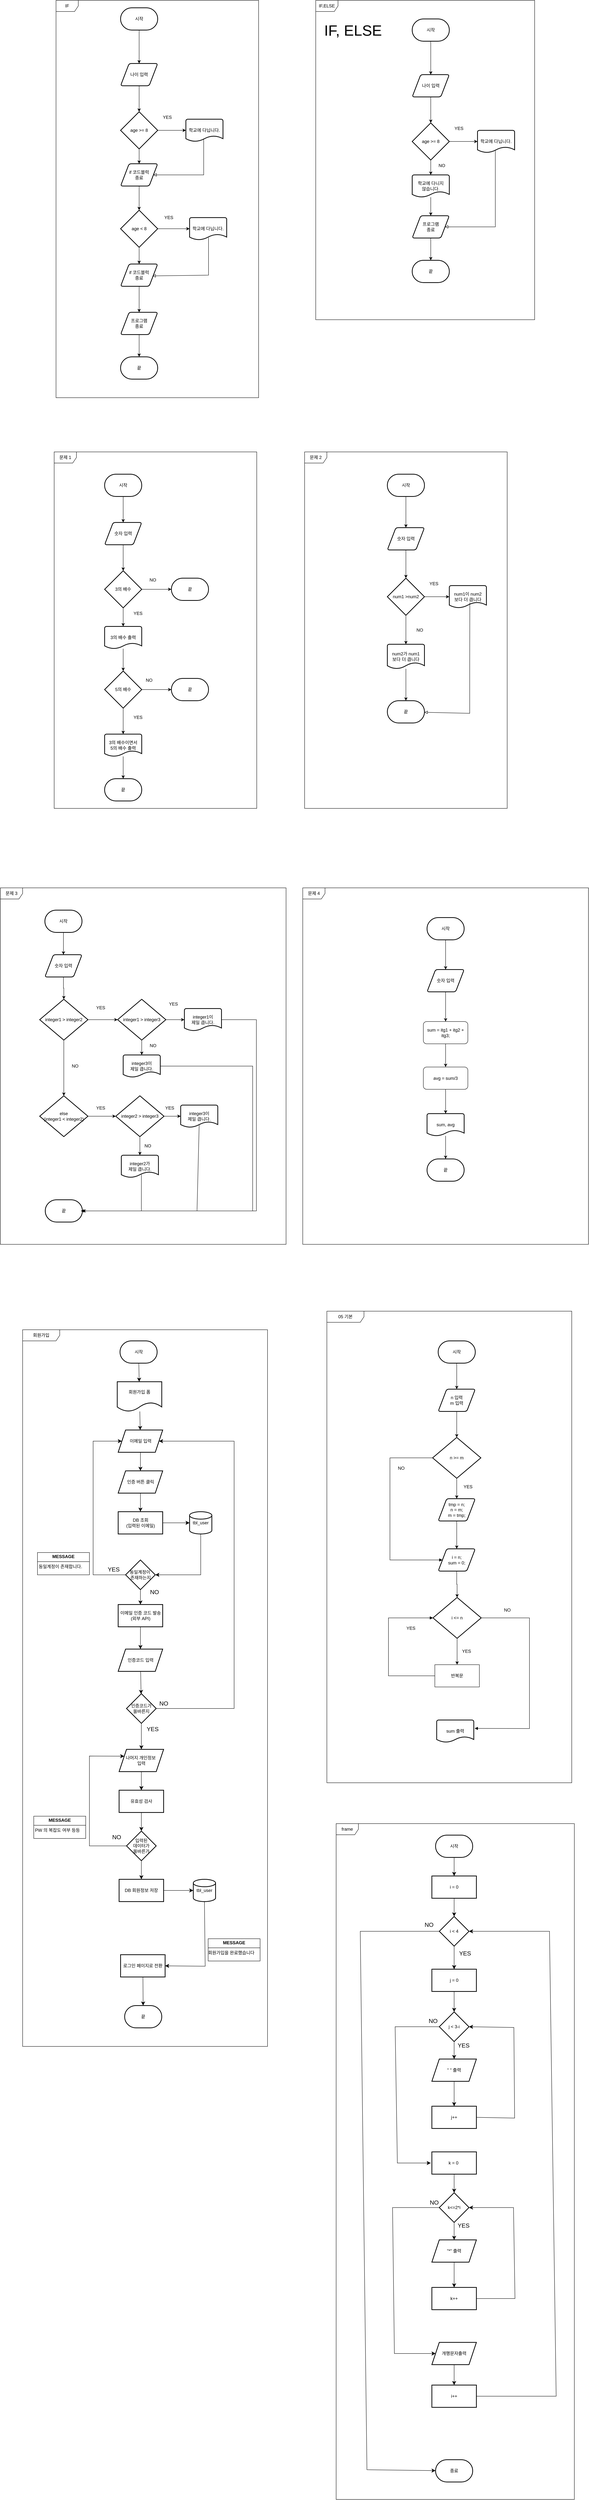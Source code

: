<mxfile version="26.0.16">
  <diagram name="페이지-1" id="Ep4x1jEOMxfKwK9dOPfn">
    <mxGraphModel dx="944" dy="1656" grid="1" gridSize="10" guides="1" tooltips="1" connect="1" arrows="1" fold="1" page="1" pageScale="1" pageWidth="827" pageHeight="1169" math="0" shadow="0">
      <root>
        <mxCell id="0" />
        <mxCell id="1" parent="0" />
        <mxCell id="3lsIib_EW8hraM5ZjS6X-7" value="" style="edgeStyle=orthogonalEdgeStyle;rounded=0;orthogonalLoop=1;jettySize=auto;html=1;" parent="1" source="3lsIib_EW8hraM5ZjS6X-1" target="3lsIib_EW8hraM5ZjS6X-6" edge="1">
          <mxGeometry relative="1" as="geometry" />
        </mxCell>
        <mxCell id="3lsIib_EW8hraM5ZjS6X-1" value="시작" style="strokeWidth=2;html=1;shape=mxgraph.flowchart.terminator;whiteSpace=wrap;" parent="1" vertex="1">
          <mxGeometry x="364" y="40" width="100" height="60" as="geometry" />
        </mxCell>
        <mxCell id="3lsIib_EW8hraM5ZjS6X-2" value="끝" style="strokeWidth=2;html=1;shape=mxgraph.flowchart.terminator;whiteSpace=wrap;" parent="1" vertex="1">
          <mxGeometry x="364" y="980" width="100" height="60" as="geometry" />
        </mxCell>
        <mxCell id="3lsIib_EW8hraM5ZjS6X-9" value="" style="edgeStyle=orthogonalEdgeStyle;rounded=0;orthogonalLoop=1;jettySize=auto;html=1;" parent="1" source="3lsIib_EW8hraM5ZjS6X-6" target="3lsIib_EW8hraM5ZjS6X-8" edge="1">
          <mxGeometry relative="1" as="geometry" />
        </mxCell>
        <mxCell id="3lsIib_EW8hraM5ZjS6X-6" value="나이 입력" style="shape=parallelogram;html=1;strokeWidth=2;perimeter=parallelogramPerimeter;whiteSpace=wrap;rounded=1;arcSize=12;size=0.23;" parent="1" vertex="1">
          <mxGeometry x="364" y="190" width="100" height="60" as="geometry" />
        </mxCell>
        <mxCell id="3lsIib_EW8hraM5ZjS6X-11" value="" style="edgeStyle=orthogonalEdgeStyle;rounded=0;orthogonalLoop=1;jettySize=auto;html=1;" parent="1" source="3lsIib_EW8hraM5ZjS6X-8" target="3lsIib_EW8hraM5ZjS6X-10" edge="1">
          <mxGeometry relative="1" as="geometry" />
        </mxCell>
        <mxCell id="3lsIib_EW8hraM5ZjS6X-15" value="" style="edgeStyle=orthogonalEdgeStyle;rounded=0;orthogonalLoop=1;jettySize=auto;html=1;" parent="1" source="3lsIib_EW8hraM5ZjS6X-8" target="3lsIib_EW8hraM5ZjS6X-14" edge="1">
          <mxGeometry relative="1" as="geometry" />
        </mxCell>
        <mxCell id="3lsIib_EW8hraM5ZjS6X-8" value="age &amp;gt;= 8" style="strokeWidth=2;html=1;shape=mxgraph.flowchart.decision;whiteSpace=wrap;" parent="1" vertex="1">
          <mxGeometry x="364" y="320" width="100" height="100" as="geometry" />
        </mxCell>
        <mxCell id="3lsIib_EW8hraM5ZjS6X-10" value="학교에 다닙니다." style="strokeWidth=2;html=1;shape=mxgraph.flowchart.document2;whiteSpace=wrap;size=0.25;" parent="1" vertex="1">
          <mxGeometry x="540" y="340" width="100" height="60" as="geometry" />
        </mxCell>
        <mxCell id="3lsIib_EW8hraM5ZjS6X-13" value="YES" style="text;html=1;align=center;verticalAlign=middle;whiteSpace=wrap;rounded=0;" parent="1" vertex="1">
          <mxGeometry x="460" y="320" width="60" height="30" as="geometry" />
        </mxCell>
        <mxCell id="3lsIib_EW8hraM5ZjS6X-18" value="" style="edgeStyle=orthogonalEdgeStyle;rounded=0;orthogonalLoop=1;jettySize=auto;html=1;" parent="1" source="3lsIib_EW8hraM5ZjS6X-14" target="3lsIib_EW8hraM5ZjS6X-17" edge="1">
          <mxGeometry relative="1" as="geometry" />
        </mxCell>
        <mxCell id="3lsIib_EW8hraM5ZjS6X-14" value="if 코드블럭&lt;div&gt;종료&lt;/div&gt;" style="shape=parallelogram;html=1;strokeWidth=2;perimeter=parallelogramPerimeter;whiteSpace=wrap;rounded=1;arcSize=12;size=0.23;" parent="1" vertex="1">
          <mxGeometry x="364" y="460" width="100" height="60" as="geometry" />
        </mxCell>
        <mxCell id="3lsIib_EW8hraM5ZjS6X-21" value="" style="edgeStyle=orthogonalEdgeStyle;rounded=0;orthogonalLoop=1;jettySize=auto;html=1;" parent="1" source="3lsIib_EW8hraM5ZjS6X-17" target="3lsIib_EW8hraM5ZjS6X-20" edge="1">
          <mxGeometry relative="1" as="geometry" />
        </mxCell>
        <mxCell id="3lsIib_EW8hraM5ZjS6X-23" value="" style="edgeStyle=orthogonalEdgeStyle;rounded=0;orthogonalLoop=1;jettySize=auto;html=1;" parent="1" source="3lsIib_EW8hraM5ZjS6X-17" target="3lsIib_EW8hraM5ZjS6X-19" edge="1">
          <mxGeometry relative="1" as="geometry" />
        </mxCell>
        <mxCell id="3lsIib_EW8hraM5ZjS6X-17" value="age &amp;lt; 8" style="strokeWidth=2;html=1;shape=mxgraph.flowchart.decision;whiteSpace=wrap;" parent="1" vertex="1">
          <mxGeometry x="364" y="585" width="100" height="100" as="geometry" />
        </mxCell>
        <mxCell id="3lsIib_EW8hraM5ZjS6X-27" value="" style="edgeStyle=orthogonalEdgeStyle;rounded=0;orthogonalLoop=1;jettySize=auto;html=1;" parent="1" source="3lsIib_EW8hraM5ZjS6X-19" target="3lsIib_EW8hraM5ZjS6X-26" edge="1">
          <mxGeometry relative="1" as="geometry" />
        </mxCell>
        <mxCell id="3lsIib_EW8hraM5ZjS6X-19" value="if 코드블럭&lt;div&gt;종료&lt;/div&gt;" style="shape=parallelogram;html=1;strokeWidth=2;perimeter=parallelogramPerimeter;whiteSpace=wrap;rounded=1;arcSize=12;size=0.23;" parent="1" vertex="1">
          <mxGeometry x="364" y="730" width="100" height="60" as="geometry" />
        </mxCell>
        <mxCell id="3lsIib_EW8hraM5ZjS6X-20" value="학교에 다닙니다." style="strokeWidth=2;html=1;shape=mxgraph.flowchart.document2;whiteSpace=wrap;size=0.25;" parent="1" vertex="1">
          <mxGeometry x="550" y="605" width="100" height="60" as="geometry" />
        </mxCell>
        <mxCell id="3lsIib_EW8hraM5ZjS6X-22" value="YES" style="text;html=1;align=center;verticalAlign=middle;whiteSpace=wrap;rounded=0;" parent="1" vertex="1">
          <mxGeometry x="464" y="590" width="60" height="30" as="geometry" />
        </mxCell>
        <mxCell id="3lsIib_EW8hraM5ZjS6X-24" value="" style="endArrow=none;html=1;rounded=0;exitX=1;exitY=0.5;exitDx=0;exitDy=0;entryX=0.48;entryY=0.883;entryDx=0;entryDy=0;entryPerimeter=0;endFill=1;startArrow=block;startFill=0;" parent="1" source="3lsIib_EW8hraM5ZjS6X-14" target="3lsIib_EW8hraM5ZjS6X-10" edge="1">
          <mxGeometry width="50" height="50" relative="1" as="geometry">
            <mxPoint x="490" y="590" as="sourcePoint" />
            <mxPoint x="610" y="390" as="targetPoint" />
            <Array as="points">
              <mxPoint x="588" y="490" />
            </Array>
          </mxGeometry>
        </mxCell>
        <mxCell id="3lsIib_EW8hraM5ZjS6X-25" value="" style="endArrow=none;html=1;rounded=0;exitX=1;exitY=0.5;exitDx=0;exitDy=0;entryX=0.51;entryY=0.9;entryDx=0;entryDy=0;entryPerimeter=0;endFill=1;startArrow=block;startFill=0;" parent="1" target="3lsIib_EW8hraM5ZjS6X-20" edge="1">
          <mxGeometry width="50" height="50" relative="1" as="geometry">
            <mxPoint x="450" y="762" as="sourcePoint" />
            <mxPoint x="585" y="665" as="targetPoint" />
            <Array as="points">
              <mxPoint x="601" y="760" />
            </Array>
          </mxGeometry>
        </mxCell>
        <mxCell id="3lsIib_EW8hraM5ZjS6X-28" value="" style="edgeStyle=orthogonalEdgeStyle;rounded=0;orthogonalLoop=1;jettySize=auto;html=1;" parent="1" source="3lsIib_EW8hraM5ZjS6X-26" target="3lsIib_EW8hraM5ZjS6X-2" edge="1">
          <mxGeometry relative="1" as="geometry" />
        </mxCell>
        <mxCell id="3lsIib_EW8hraM5ZjS6X-26" value="프로그램&lt;div&gt;종료&lt;/div&gt;" style="shape=parallelogram;html=1;strokeWidth=2;perimeter=parallelogramPerimeter;whiteSpace=wrap;rounded=1;arcSize=12;size=0.23;" parent="1" vertex="1">
          <mxGeometry x="364" y="860" width="100" height="60" as="geometry" />
        </mxCell>
        <mxCell id="3lsIib_EW8hraM5ZjS6X-29" value="" style="edgeStyle=orthogonalEdgeStyle;rounded=0;orthogonalLoop=1;jettySize=auto;html=1;" parent="1" source="3lsIib_EW8hraM5ZjS6X-30" target="3lsIib_EW8hraM5ZjS6X-33" edge="1">
          <mxGeometry relative="1" as="geometry" />
        </mxCell>
        <mxCell id="3lsIib_EW8hraM5ZjS6X-30" value="시작" style="strokeWidth=2;html=1;shape=mxgraph.flowchart.terminator;whiteSpace=wrap;" parent="1" vertex="1">
          <mxGeometry x="1150" y="70" width="100" height="60" as="geometry" />
        </mxCell>
        <mxCell id="3lsIib_EW8hraM5ZjS6X-31" value="끝" style="strokeWidth=2;html=1;shape=mxgraph.flowchart.terminator;whiteSpace=wrap;" parent="1" vertex="1">
          <mxGeometry x="1150" y="720" width="100" height="60" as="geometry" />
        </mxCell>
        <mxCell id="3lsIib_EW8hraM5ZjS6X-32" value="" style="edgeStyle=orthogonalEdgeStyle;rounded=0;orthogonalLoop=1;jettySize=auto;html=1;" parent="1" source="3lsIib_EW8hraM5ZjS6X-33" target="3lsIib_EW8hraM5ZjS6X-36" edge="1">
          <mxGeometry relative="1" as="geometry" />
        </mxCell>
        <mxCell id="3lsIib_EW8hraM5ZjS6X-33" value="나이 입력" style="shape=parallelogram;html=1;strokeWidth=2;perimeter=parallelogramPerimeter;whiteSpace=wrap;rounded=1;arcSize=12;size=0.23;" parent="1" vertex="1">
          <mxGeometry x="1150" y="220" width="100" height="60" as="geometry" />
        </mxCell>
        <mxCell id="3lsIib_EW8hraM5ZjS6X-34" value="" style="edgeStyle=orthogonalEdgeStyle;rounded=0;orthogonalLoop=1;jettySize=auto;html=1;" parent="1" source="3lsIib_EW8hraM5ZjS6X-36" target="3lsIib_EW8hraM5ZjS6X-37" edge="1">
          <mxGeometry relative="1" as="geometry" />
        </mxCell>
        <mxCell id="3lsIib_EW8hraM5ZjS6X-53" value="" style="edgeStyle=orthogonalEdgeStyle;rounded=0;orthogonalLoop=1;jettySize=auto;html=1;" parent="1" source="3lsIib_EW8hraM5ZjS6X-36" target="3lsIib_EW8hraM5ZjS6X-52" edge="1">
          <mxGeometry relative="1" as="geometry" />
        </mxCell>
        <mxCell id="3lsIib_EW8hraM5ZjS6X-36" value="age &amp;gt;= 8" style="strokeWidth=2;html=1;shape=mxgraph.flowchart.decision;whiteSpace=wrap;" parent="1" vertex="1">
          <mxGeometry x="1150" y="350" width="100" height="100" as="geometry" />
        </mxCell>
        <mxCell id="3lsIib_EW8hraM5ZjS6X-37" value="학교에 다닙니다." style="strokeWidth=2;html=1;shape=mxgraph.flowchart.document2;whiteSpace=wrap;size=0.25;" parent="1" vertex="1">
          <mxGeometry x="1326" y="370" width="100" height="60" as="geometry" />
        </mxCell>
        <mxCell id="3lsIib_EW8hraM5ZjS6X-38" value="YES" style="text;html=1;align=center;verticalAlign=middle;whiteSpace=wrap;rounded=0;" parent="1" vertex="1">
          <mxGeometry x="1246" y="350" width="60" height="30" as="geometry" />
        </mxCell>
        <mxCell id="3lsIib_EW8hraM5ZjS6X-48" value="" style="endArrow=none;html=1;rounded=0;exitX=1;exitY=0.5;exitDx=0;exitDy=0;entryX=0.48;entryY=0.883;entryDx=0;entryDy=0;entryPerimeter=0;endFill=1;startArrow=block;startFill=0;" parent="1" source="3lsIib_EW8hraM5ZjS6X-51" target="3lsIib_EW8hraM5ZjS6X-37" edge="1">
          <mxGeometry width="50" height="50" relative="1" as="geometry">
            <mxPoint x="1238.5" y="520" as="sourcePoint" />
            <mxPoint x="1396" y="420" as="targetPoint" />
            <Array as="points">
              <mxPoint x="1374" y="630" />
              <mxPoint x="1374" y="520" />
            </Array>
          </mxGeometry>
        </mxCell>
        <mxCell id="3lsIib_EW8hraM5ZjS6X-50" value="" style="edgeStyle=orthogonalEdgeStyle;rounded=0;orthogonalLoop=1;jettySize=auto;html=1;" parent="1" source="3lsIib_EW8hraM5ZjS6X-51" target="3lsIib_EW8hraM5ZjS6X-31" edge="1">
          <mxGeometry relative="1" as="geometry" />
        </mxCell>
        <mxCell id="3lsIib_EW8hraM5ZjS6X-51" value="프로그램&lt;div&gt;종료&lt;/div&gt;" style="shape=parallelogram;html=1;strokeWidth=2;perimeter=parallelogramPerimeter;whiteSpace=wrap;rounded=1;arcSize=12;size=0.23;" parent="1" vertex="1">
          <mxGeometry x="1150" y="600" width="100" height="60" as="geometry" />
        </mxCell>
        <mxCell id="3lsIib_EW8hraM5ZjS6X-54" value="" style="edgeStyle=orthogonalEdgeStyle;rounded=0;orthogonalLoop=1;jettySize=auto;html=1;" parent="1" source="3lsIib_EW8hraM5ZjS6X-52" target="3lsIib_EW8hraM5ZjS6X-51" edge="1">
          <mxGeometry relative="1" as="geometry" />
        </mxCell>
        <mxCell id="3lsIib_EW8hraM5ZjS6X-52" value="학교에 다니지&lt;div&gt;않습니다.&lt;/div&gt;" style="strokeWidth=2;html=1;shape=mxgraph.flowchart.document2;whiteSpace=wrap;size=0.25;" parent="1" vertex="1">
          <mxGeometry x="1150" y="490" width="100" height="60" as="geometry" />
        </mxCell>
        <mxCell id="3lsIib_EW8hraM5ZjS6X-55" value="NO" style="text;html=1;align=center;verticalAlign=middle;whiteSpace=wrap;rounded=0;" parent="1" vertex="1">
          <mxGeometry x="1200" y="450" width="60" height="30" as="geometry" />
        </mxCell>
        <mxCell id="3lsIib_EW8hraM5ZjS6X-60" value="&lt;font style=&quot;font-size: 40px;&quot;&gt;IF, ELSE&lt;/font&gt;" style="text;html=1;align=center;verticalAlign=middle;resizable=0;points=[];autosize=1;strokeColor=none;fillColor=none;" parent="1" vertex="1">
          <mxGeometry x="900" y="70" width="180" height="60" as="geometry" />
        </mxCell>
        <mxCell id="3lsIib_EW8hraM5ZjS6X-69" value="" style="edgeStyle=orthogonalEdgeStyle;rounded=0;orthogonalLoop=1;jettySize=auto;html=1;" parent="1" source="3lsIib_EW8hraM5ZjS6X-61" target="3lsIib_EW8hraM5ZjS6X-62" edge="1">
          <mxGeometry relative="1" as="geometry" />
        </mxCell>
        <mxCell id="3lsIib_EW8hraM5ZjS6X-61" value="시작" style="strokeWidth=2;html=1;shape=mxgraph.flowchart.terminator;whiteSpace=wrap;" parent="1" vertex="1">
          <mxGeometry x="321" y="1296" width="100" height="60" as="geometry" />
        </mxCell>
        <mxCell id="3lsIib_EW8hraM5ZjS6X-70" value="" style="edgeStyle=orthogonalEdgeStyle;rounded=0;orthogonalLoop=1;jettySize=auto;html=1;" parent="1" source="3lsIib_EW8hraM5ZjS6X-62" target="3lsIib_EW8hraM5ZjS6X-63" edge="1">
          <mxGeometry relative="1" as="geometry" />
        </mxCell>
        <mxCell id="3lsIib_EW8hraM5ZjS6X-62" value="숫자 입력" style="shape=parallelogram;html=1;strokeWidth=2;perimeter=parallelogramPerimeter;whiteSpace=wrap;rounded=1;arcSize=12;size=0.23;" parent="1" vertex="1">
          <mxGeometry x="321" y="1426" width="100" height="60" as="geometry" />
        </mxCell>
        <mxCell id="3lsIib_EW8hraM5ZjS6X-71" value="" style="edgeStyle=orthogonalEdgeStyle;rounded=0;orthogonalLoop=1;jettySize=auto;html=1;" parent="1" source="3lsIib_EW8hraM5ZjS6X-63" target="3lsIib_EW8hraM5ZjS6X-64" edge="1">
          <mxGeometry relative="1" as="geometry" />
        </mxCell>
        <mxCell id="3lsIib_EW8hraM5ZjS6X-79" value="" style="edgeStyle=orthogonalEdgeStyle;rounded=0;orthogonalLoop=1;jettySize=auto;html=1;" parent="1" source="3lsIib_EW8hraM5ZjS6X-63" target="3lsIib_EW8hraM5ZjS6X-77" edge="1">
          <mxGeometry relative="1" as="geometry" />
        </mxCell>
        <mxCell id="3lsIib_EW8hraM5ZjS6X-63" value="3의 배수" style="strokeWidth=2;html=1;shape=mxgraph.flowchart.decision;whiteSpace=wrap;" parent="1" vertex="1">
          <mxGeometry x="321" y="1556" width="100" height="100" as="geometry" />
        </mxCell>
        <mxCell id="3lsIib_EW8hraM5ZjS6X-72" value="" style="edgeStyle=orthogonalEdgeStyle;rounded=0;orthogonalLoop=1;jettySize=auto;html=1;" parent="1" source="3lsIib_EW8hraM5ZjS6X-64" target="3lsIib_EW8hraM5ZjS6X-66" edge="1">
          <mxGeometry relative="1" as="geometry" />
        </mxCell>
        <mxCell id="3lsIib_EW8hraM5ZjS6X-64" value="3의 배수 출력" style="strokeWidth=2;html=1;shape=mxgraph.flowchart.document2;whiteSpace=wrap;size=0.25;" parent="1" vertex="1">
          <mxGeometry x="321" y="1706" width="100" height="60" as="geometry" />
        </mxCell>
        <mxCell id="3lsIib_EW8hraM5ZjS6X-65" value="YES" style="text;html=1;align=center;verticalAlign=middle;whiteSpace=wrap;rounded=0;" parent="1" vertex="1">
          <mxGeometry x="381" y="1656" width="60" height="30" as="geometry" />
        </mxCell>
        <mxCell id="3lsIib_EW8hraM5ZjS6X-73" value="" style="edgeStyle=orthogonalEdgeStyle;rounded=0;orthogonalLoop=1;jettySize=auto;html=1;" parent="1" source="3lsIib_EW8hraM5ZjS6X-66" target="3lsIib_EW8hraM5ZjS6X-67" edge="1">
          <mxGeometry relative="1" as="geometry" />
        </mxCell>
        <mxCell id="3lsIib_EW8hraM5ZjS6X-80" value="" style="edgeStyle=orthogonalEdgeStyle;rounded=0;orthogonalLoop=1;jettySize=auto;html=1;" parent="1" source="3lsIib_EW8hraM5ZjS6X-66" target="3lsIib_EW8hraM5ZjS6X-78" edge="1">
          <mxGeometry relative="1" as="geometry" />
        </mxCell>
        <mxCell id="3lsIib_EW8hraM5ZjS6X-66" value="5의 배수" style="strokeWidth=2;html=1;shape=mxgraph.flowchart.decision;whiteSpace=wrap;" parent="1" vertex="1">
          <mxGeometry x="321" y="1826" width="100" height="100" as="geometry" />
        </mxCell>
        <mxCell id="3lsIib_EW8hraM5ZjS6X-74" value="" style="edgeStyle=orthogonalEdgeStyle;rounded=0;orthogonalLoop=1;jettySize=auto;html=1;" parent="1" source="3lsIib_EW8hraM5ZjS6X-67" target="3lsIib_EW8hraM5ZjS6X-68" edge="1">
          <mxGeometry relative="1" as="geometry" />
        </mxCell>
        <mxCell id="3lsIib_EW8hraM5ZjS6X-67" value="3의 배수이면서&lt;div&gt;5의 배수 출력&lt;/div&gt;" style="strokeWidth=2;html=1;shape=mxgraph.flowchart.document2;whiteSpace=wrap;size=0.25;" parent="1" vertex="1">
          <mxGeometry x="321" y="1996" width="100" height="60" as="geometry" />
        </mxCell>
        <mxCell id="3lsIib_EW8hraM5ZjS6X-68" value="끝" style="strokeWidth=2;html=1;shape=mxgraph.flowchart.terminator;whiteSpace=wrap;" parent="1" vertex="1">
          <mxGeometry x="321" y="2116" width="100" height="60" as="geometry" />
        </mxCell>
        <mxCell id="3lsIib_EW8hraM5ZjS6X-75" value="YES" style="text;html=1;align=center;verticalAlign=middle;whiteSpace=wrap;rounded=0;" parent="1" vertex="1">
          <mxGeometry x="381" y="1936" width="60" height="30" as="geometry" />
        </mxCell>
        <mxCell id="3lsIib_EW8hraM5ZjS6X-77" value="끝" style="strokeWidth=2;html=1;shape=mxgraph.flowchart.terminator;whiteSpace=wrap;" parent="1" vertex="1">
          <mxGeometry x="501" y="1576" width="100" height="60" as="geometry" />
        </mxCell>
        <mxCell id="3lsIib_EW8hraM5ZjS6X-78" value="끝" style="strokeWidth=2;html=1;shape=mxgraph.flowchart.terminator;whiteSpace=wrap;" parent="1" vertex="1">
          <mxGeometry x="501" y="1846" width="100" height="60" as="geometry" />
        </mxCell>
        <mxCell id="3lsIib_EW8hraM5ZjS6X-81" value="NO&lt;span style=&quot;color: rgba(0, 0, 0, 0); font-family: monospace; font-size: 0px; text-align: start; text-wrap-mode: nowrap;&quot;&gt;%3CmxGraphModel%3E%3Croot%3E%3CmxCell%20id%3D%220%22%2F%3E%3CmxCell%20id%3D%221%22%20parent%3D%220%22%2F%3E%3CmxCell%20id%3D%222%22%20value%3D%22YES%22%20style%3D%22text%3Bhtml%3D1%3Balign%3Dcenter%3BverticalAlign%3Dmiddle%3BwhiteSpace%3Dwrap%3Brounded%3D0%3B%22%20vertex%3D%221%22%20parent%3D%221%22%3E%3CmxGeometry%20x%3D%22420%22%20y%3D%221900%22%20width%3D%2260%22%20height%3D%2230%22%20as%3D%22geometry%22%2F%3E%3C%2FmxCell%3E%3C%2Froot%3E%3C%2FmxGraphModel%3E&lt;/span&gt;" style="text;html=1;align=center;verticalAlign=middle;whiteSpace=wrap;rounded=0;" parent="1" vertex="1">
          <mxGeometry x="411" y="1836" width="60" height="30" as="geometry" />
        </mxCell>
        <mxCell id="3lsIib_EW8hraM5ZjS6X-82" value="NO&lt;span style=&quot;color: rgba(0, 0, 0, 0); font-family: monospace; font-size: 0px; text-align: start; text-wrap-mode: nowrap;&quot;&gt;%3CmxGraphModel%3E%3Croot%3E%3CmxCell%20id%3D%220%22%2F%3E%3CmxCell%20id%3D%221%22%20parent%3D%220%22%2F%3E%3CmxCell%20id%3D%222%22%20value%3D%22YES%22%20style%3D%22text%3Bhtml%3D1%3Balign%3Dcenter%3BverticalAlign%3Dmiddle%3BwhiteSpace%3Dwrap%3Brounded%3D0%3B%22%20vertex%3D%221%22%20parent%3D%221%22%3E%3CmxGeometry%20x%3D%22420%22%20y%3D%221900%22%20width%3D%2260%22%20height%3D%2230%22%20as%3D%22geometry%22%2F%3E%3C%2FmxCell%3E%3C%2Froot%3E%3C%2FmxGraphModel%3E&lt;/span&gt;" style="text;html=1;align=center;verticalAlign=middle;whiteSpace=wrap;rounded=0;" parent="1" vertex="1">
          <mxGeometry x="421" y="1566" width="60" height="30" as="geometry" />
        </mxCell>
        <mxCell id="3lsIib_EW8hraM5ZjS6X-84" value="문제 1" style="shape=umlFrame;whiteSpace=wrap;html=1;pointerEvents=0;" parent="1" vertex="1">
          <mxGeometry x="185" y="1236" width="546" height="960" as="geometry" />
        </mxCell>
        <mxCell id="3lsIib_EW8hraM5ZjS6X-85" value="IF" style="shape=umlFrame;whiteSpace=wrap;html=1;pointerEvents=0;" parent="1" vertex="1">
          <mxGeometry x="190" y="20" width="546" height="1070" as="geometry" />
        </mxCell>
        <mxCell id="3lsIib_EW8hraM5ZjS6X-86" value="IF,ELSE" style="shape=umlFrame;whiteSpace=wrap;html=1;pointerEvents=0;" parent="1" vertex="1">
          <mxGeometry x="890" y="20" width="590" height="860" as="geometry" />
        </mxCell>
        <mxCell id="3lsIib_EW8hraM5ZjS6X-87" value="문제 2" style="shape=umlFrame;whiteSpace=wrap;html=1;pointerEvents=0;" parent="1" vertex="1">
          <mxGeometry x="860" y="1236" width="546" height="960" as="geometry" />
        </mxCell>
        <mxCell id="3lsIib_EW8hraM5ZjS6X-96" value="" style="edgeStyle=orthogonalEdgeStyle;rounded=0;orthogonalLoop=1;jettySize=auto;html=1;" parent="1" source="3lsIib_EW8hraM5ZjS6X-88" target="3lsIib_EW8hraM5ZjS6X-89" edge="1">
          <mxGeometry relative="1" as="geometry" />
        </mxCell>
        <mxCell id="3lsIib_EW8hraM5ZjS6X-88" value="시작" style="strokeWidth=2;html=1;shape=mxgraph.flowchart.terminator;whiteSpace=wrap;" parent="1" vertex="1">
          <mxGeometry x="1083" y="1296" width="100" height="60" as="geometry" />
        </mxCell>
        <mxCell id="3lsIib_EW8hraM5ZjS6X-97" value="" style="edgeStyle=orthogonalEdgeStyle;rounded=0;orthogonalLoop=1;jettySize=auto;html=1;" parent="1" source="3lsIib_EW8hraM5ZjS6X-89" target="3lsIib_EW8hraM5ZjS6X-90" edge="1">
          <mxGeometry relative="1" as="geometry" />
        </mxCell>
        <mxCell id="3lsIib_EW8hraM5ZjS6X-89" value="숫자 입력" style="shape=parallelogram;html=1;strokeWidth=2;perimeter=parallelogramPerimeter;whiteSpace=wrap;rounded=1;arcSize=12;size=0.23;" parent="1" vertex="1">
          <mxGeometry x="1083" y="1440" width="100" height="60" as="geometry" />
        </mxCell>
        <mxCell id="3lsIib_EW8hraM5ZjS6X-100" value="" style="edgeStyle=orthogonalEdgeStyle;rounded=0;orthogonalLoop=1;jettySize=auto;html=1;" parent="1" source="3lsIib_EW8hraM5ZjS6X-90" target="3lsIib_EW8hraM5ZjS6X-92" edge="1">
          <mxGeometry relative="1" as="geometry" />
        </mxCell>
        <mxCell id="3lsIib_EW8hraM5ZjS6X-103" value="" style="edgeStyle=orthogonalEdgeStyle;rounded=0;orthogonalLoop=1;jettySize=auto;html=1;" parent="1" source="3lsIib_EW8hraM5ZjS6X-90" target="3lsIib_EW8hraM5ZjS6X-91" edge="1">
          <mxGeometry relative="1" as="geometry" />
        </mxCell>
        <mxCell id="3lsIib_EW8hraM5ZjS6X-90" value="num1 &amp;gt;num2" style="strokeWidth=2;html=1;shape=mxgraph.flowchart.decision;whiteSpace=wrap;" parent="1" vertex="1">
          <mxGeometry x="1083" y="1576" width="100" height="100" as="geometry" />
        </mxCell>
        <mxCell id="3lsIib_EW8hraM5ZjS6X-91" value="num1이 num2&lt;div&gt;보다 더 큽니다&lt;/div&gt;" style="strokeWidth=2;html=1;shape=mxgraph.flowchart.document2;whiteSpace=wrap;size=0.25;" parent="1" vertex="1">
          <mxGeometry x="1250" y="1596" width="100" height="60" as="geometry" />
        </mxCell>
        <mxCell id="3lsIib_EW8hraM5ZjS6X-101" value="" style="edgeStyle=orthogonalEdgeStyle;rounded=0;orthogonalLoop=1;jettySize=auto;html=1;" parent="1" source="3lsIib_EW8hraM5ZjS6X-92" target="3lsIib_EW8hraM5ZjS6X-95" edge="1">
          <mxGeometry relative="1" as="geometry" />
        </mxCell>
        <mxCell id="3lsIib_EW8hraM5ZjS6X-92" value="num2가 num1&lt;br&gt;&lt;div&gt;보다 더 큽니다&lt;/div&gt;" style="strokeWidth=2;html=1;shape=mxgraph.flowchart.document2;whiteSpace=wrap;size=0.25;" parent="1" vertex="1">
          <mxGeometry x="1083" y="1754" width="100" height="66" as="geometry" />
        </mxCell>
        <mxCell id="3lsIib_EW8hraM5ZjS6X-93" value="YES" style="text;html=1;align=center;verticalAlign=middle;resizable=0;points=[];autosize=1;strokeColor=none;fillColor=none;" parent="1" vertex="1">
          <mxGeometry x="1183" y="1576" width="50" height="30" as="geometry" />
        </mxCell>
        <mxCell id="3lsIib_EW8hraM5ZjS6X-94" value="NO" style="text;html=1;align=center;verticalAlign=middle;resizable=0;points=[];autosize=1;strokeColor=none;fillColor=none;" parent="1" vertex="1">
          <mxGeometry x="1150" y="1701" width="40" height="30" as="geometry" />
        </mxCell>
        <mxCell id="3lsIib_EW8hraM5ZjS6X-95" value="끝" style="strokeWidth=2;html=1;shape=mxgraph.flowchart.terminator;whiteSpace=wrap;" parent="1" vertex="1">
          <mxGeometry x="1083" y="1906" width="100" height="60" as="geometry" />
        </mxCell>
        <mxCell id="3lsIib_EW8hraM5ZjS6X-104" value="" style="endArrow=none;html=1;rounded=0;entryX=0.553;entryY=0.761;entryDx=0;entryDy=0;entryPerimeter=0;endFill=1;startArrow=block;startFill=0;" parent="1" source="3lsIib_EW8hraM5ZjS6X-95" target="3lsIib_EW8hraM5ZjS6X-91" edge="1">
          <mxGeometry width="50" height="50" relative="1" as="geometry">
            <mxPoint x="1183" y="1913" as="sourcePoint" />
            <mxPoint x="1318" y="1706" as="targetPoint" />
            <Array as="points">
              <mxPoint x="1305" y="1940" />
              <mxPoint x="1305" y="1870" />
              <mxPoint x="1305" y="1803" />
            </Array>
          </mxGeometry>
        </mxCell>
        <mxCell id="3lsIib_EW8hraM5ZjS6X-105" value="문제 3" style="shape=umlFrame;whiteSpace=wrap;html=1;pointerEvents=0;" parent="1" vertex="1">
          <mxGeometry x="40" y="2410" width="770" height="960" as="geometry" />
        </mxCell>
        <mxCell id="3lsIib_EW8hraM5ZjS6X-136" value="" style="edgeStyle=orthogonalEdgeStyle;rounded=0;orthogonalLoop=1;jettySize=auto;html=1;" parent="1" source="3lsIib_EW8hraM5ZjS6X-106" target="3lsIib_EW8hraM5ZjS6X-107" edge="1">
          <mxGeometry relative="1" as="geometry" />
        </mxCell>
        <mxCell id="3lsIib_EW8hraM5ZjS6X-106" value="시작" style="strokeWidth=2;html=1;shape=mxgraph.flowchart.terminator;whiteSpace=wrap;" parent="1" vertex="1">
          <mxGeometry x="160" y="2470" width="100" height="60" as="geometry" />
        </mxCell>
        <mxCell id="3lsIib_EW8hraM5ZjS6X-137" value="" style="edgeStyle=orthogonalEdgeStyle;rounded=0;orthogonalLoop=1;jettySize=auto;html=1;" parent="1" source="3lsIib_EW8hraM5ZjS6X-107" target="3lsIib_EW8hraM5ZjS6X-108" edge="1">
          <mxGeometry relative="1" as="geometry" />
        </mxCell>
        <mxCell id="3lsIib_EW8hraM5ZjS6X-107" value="숫자 입력" style="shape=parallelogram;html=1;strokeWidth=2;perimeter=parallelogramPerimeter;whiteSpace=wrap;rounded=1;arcSize=12;size=0.23;" parent="1" vertex="1">
          <mxGeometry x="160" y="2590" width="100" height="60" as="geometry" />
        </mxCell>
        <mxCell id="3lsIib_EW8hraM5ZjS6X-110" value="" style="edgeStyle=orthogonalEdgeStyle;rounded=0;orthogonalLoop=1;jettySize=auto;html=1;" parent="1" source="3lsIib_EW8hraM5ZjS6X-108" target="3lsIib_EW8hraM5ZjS6X-109" edge="1">
          <mxGeometry relative="1" as="geometry" />
        </mxCell>
        <mxCell id="3lsIib_EW8hraM5ZjS6X-130" style="edgeStyle=orthogonalEdgeStyle;rounded=0;orthogonalLoop=1;jettySize=auto;html=1;" parent="1" source="3lsIib_EW8hraM5ZjS6X-108" target="3lsIib_EW8hraM5ZjS6X-118" edge="1">
          <mxGeometry relative="1" as="geometry" />
        </mxCell>
        <mxCell id="3lsIib_EW8hraM5ZjS6X-108" value="integer1 &amp;gt; integer2" style="strokeWidth=2;html=1;shape=mxgraph.flowchart.decision;whiteSpace=wrap;" parent="1" vertex="1">
          <mxGeometry x="146" y="2710" width="130" height="110" as="geometry" />
        </mxCell>
        <mxCell id="3lsIib_EW8hraM5ZjS6X-112" value="" style="edgeStyle=orthogonalEdgeStyle;rounded=0;orthogonalLoop=1;jettySize=auto;html=1;" parent="1" source="3lsIib_EW8hraM5ZjS6X-109" target="3lsIib_EW8hraM5ZjS6X-111" edge="1">
          <mxGeometry relative="1" as="geometry" />
        </mxCell>
        <mxCell id="3lsIib_EW8hraM5ZjS6X-116" value="" style="edgeStyle=orthogonalEdgeStyle;rounded=0;orthogonalLoop=1;jettySize=auto;html=1;" parent="1" source="3lsIib_EW8hraM5ZjS6X-109" target="3lsIib_EW8hraM5ZjS6X-113" edge="1">
          <mxGeometry relative="1" as="geometry" />
        </mxCell>
        <mxCell id="3lsIib_EW8hraM5ZjS6X-109" value="integer1 &amp;gt; integer3" style="strokeWidth=2;html=1;shape=mxgraph.flowchart.decision;whiteSpace=wrap;" parent="1" vertex="1">
          <mxGeometry x="356" y="2710" width="130" height="110" as="geometry" />
        </mxCell>
        <mxCell id="3lsIib_EW8hraM5ZjS6X-111" value="integer1이&lt;div&gt;제일 큽니다.&lt;/div&gt;" style="strokeWidth=2;html=1;shape=mxgraph.flowchart.document2;whiteSpace=wrap;size=0.25;" parent="1" vertex="1">
          <mxGeometry x="536" y="2735" width="100" height="60" as="geometry" />
        </mxCell>
        <mxCell id="3lsIib_EW8hraM5ZjS6X-113" value="integer3이&lt;div&gt;제일 큽니다.&lt;/div&gt;" style="strokeWidth=2;html=1;shape=mxgraph.flowchart.document2;whiteSpace=wrap;size=0.25;" parent="1" vertex="1">
          <mxGeometry x="371" y="2860" width="100" height="60" as="geometry" />
        </mxCell>
        <mxCell id="3lsIib_EW8hraM5ZjS6X-114" value="YES" style="text;html=1;align=center;verticalAlign=middle;resizable=0;points=[];autosize=1;strokeColor=none;fillColor=none;" parent="1" vertex="1">
          <mxGeometry x="481" y="2708" width="50" height="30" as="geometry" />
        </mxCell>
        <mxCell id="3lsIib_EW8hraM5ZjS6X-115" value="NO" style="text;html=1;align=center;verticalAlign=middle;resizable=0;points=[];autosize=1;strokeColor=none;fillColor=none;" parent="1" vertex="1">
          <mxGeometry x="431" y="2820" width="40" height="30" as="geometry" />
        </mxCell>
        <mxCell id="3lsIib_EW8hraM5ZjS6X-117" value="YES" style="text;html=1;align=center;verticalAlign=middle;resizable=0;points=[];autosize=1;strokeColor=none;fillColor=none;" parent="1" vertex="1">
          <mxGeometry x="285" y="2718" width="50" height="30" as="geometry" />
        </mxCell>
        <mxCell id="3lsIib_EW8hraM5ZjS6X-123" value="" style="edgeStyle=orthogonalEdgeStyle;rounded=0;orthogonalLoop=1;jettySize=auto;html=1;" parent="1" source="3lsIib_EW8hraM5ZjS6X-118" target="3lsIib_EW8hraM5ZjS6X-120" edge="1">
          <mxGeometry relative="1" as="geometry" />
        </mxCell>
        <mxCell id="3lsIib_EW8hraM5ZjS6X-118" value="&lt;div&gt;else&lt;/div&gt;(integer1 &amp;lt; integer2)" style="strokeWidth=2;html=1;shape=mxgraph.flowchart.decision;whiteSpace=wrap;" parent="1" vertex="1">
          <mxGeometry x="146" y="2970" width="130" height="110" as="geometry" />
        </mxCell>
        <mxCell id="3lsIib_EW8hraM5ZjS6X-119" value="NO" style="text;html=1;align=center;verticalAlign=middle;resizable=0;points=[];autosize=1;strokeColor=none;fillColor=none;" parent="1" vertex="1">
          <mxGeometry x="221" y="2875" width="40" height="30" as="geometry" />
        </mxCell>
        <mxCell id="3lsIib_EW8hraM5ZjS6X-124" value="" style="edgeStyle=orthogonalEdgeStyle;rounded=0;orthogonalLoop=1;jettySize=auto;html=1;" parent="1" source="3lsIib_EW8hraM5ZjS6X-120" target="3lsIib_EW8hraM5ZjS6X-121" edge="1">
          <mxGeometry relative="1" as="geometry" />
        </mxCell>
        <mxCell id="3lsIib_EW8hraM5ZjS6X-126" value="" style="edgeStyle=orthogonalEdgeStyle;rounded=0;orthogonalLoop=1;jettySize=auto;html=1;" parent="1" source="3lsIib_EW8hraM5ZjS6X-120" target="3lsIib_EW8hraM5ZjS6X-122" edge="1">
          <mxGeometry relative="1" as="geometry" />
        </mxCell>
        <mxCell id="3lsIib_EW8hraM5ZjS6X-120" value="integer2 &amp;gt; integer3" style="strokeWidth=2;html=1;shape=mxgraph.flowchart.decision;whiteSpace=wrap;" parent="1" vertex="1">
          <mxGeometry x="351" y="2970" width="130" height="110" as="geometry" />
        </mxCell>
        <mxCell id="3lsIib_EW8hraM5ZjS6X-121" value="integer3이&lt;div&gt;제일 큽니다.&lt;/div&gt;" style="strokeWidth=2;html=1;shape=mxgraph.flowchart.document2;whiteSpace=wrap;size=0.25;" parent="1" vertex="1">
          <mxGeometry x="526" y="2995" width="100" height="60" as="geometry" />
        </mxCell>
        <mxCell id="3lsIib_EW8hraM5ZjS6X-122" value="integer2가&lt;div&gt;제일 큽니다.&lt;/div&gt;" style="strokeWidth=2;html=1;shape=mxgraph.flowchart.document2;whiteSpace=wrap;size=0.25;" parent="1" vertex="1">
          <mxGeometry x="366" y="3130" width="100" height="60" as="geometry" />
        </mxCell>
        <mxCell id="3lsIib_EW8hraM5ZjS6X-125" value="YES" style="text;html=1;align=center;verticalAlign=middle;resizable=0;points=[];autosize=1;strokeColor=none;fillColor=none;" parent="1" vertex="1">
          <mxGeometry x="471" y="2988" width="50" height="30" as="geometry" />
        </mxCell>
        <mxCell id="3lsIib_EW8hraM5ZjS6X-127" value="NO" style="text;html=1;align=center;verticalAlign=middle;resizable=0;points=[];autosize=1;strokeColor=none;fillColor=none;" parent="1" vertex="1">
          <mxGeometry x="417" y="3090" width="40" height="30" as="geometry" />
        </mxCell>
        <mxCell id="3lsIib_EW8hraM5ZjS6X-128" value="끝" style="strokeWidth=2;html=1;shape=mxgraph.flowchart.terminator;whiteSpace=wrap;" parent="1" vertex="1">
          <mxGeometry x="161" y="3250" width="100" height="60" as="geometry" />
        </mxCell>
        <mxCell id="3lsIib_EW8hraM5ZjS6X-131" value="" style="endArrow=none;html=1;rounded=0;entryX=0.541;entryY=0.868;entryDx=0;entryDy=0;entryPerimeter=0;exitX=1;exitY=0.5;exitDx=0;exitDy=0;exitPerimeter=0;startArrow=classic;startFill=1;" parent="1" target="3lsIib_EW8hraM5ZjS6X-122" edge="1">
          <mxGeometry width="50" height="50" relative="1" as="geometry">
            <mxPoint x="257" y="3280" as="sourcePoint" />
            <mxPoint x="417" y="3220" as="targetPoint" />
            <Array as="points">
              <mxPoint x="420" y="3280" />
            </Array>
          </mxGeometry>
        </mxCell>
        <mxCell id="3lsIib_EW8hraM5ZjS6X-132" value="" style="endArrow=none;html=1;rounded=0;entryX=0.498;entryY=0.889;entryDx=0;entryDy=0;entryPerimeter=0;exitX=1;exitY=0.5;exitDx=0;exitDy=0;exitPerimeter=0;startArrow=classic;startFill=1;" parent="1" source="3lsIib_EW8hraM5ZjS6X-128" target="3lsIib_EW8hraM5ZjS6X-121" edge="1">
          <mxGeometry width="50" height="50" relative="1" as="geometry">
            <mxPoint x="257" y="3280" as="sourcePoint" />
            <mxPoint x="577.5" y="3060" as="targetPoint" />
            <Array as="points">
              <mxPoint x="570" y="3280" />
            </Array>
          </mxGeometry>
        </mxCell>
        <mxCell id="3lsIib_EW8hraM5ZjS6X-133" value="" style="endArrow=none;html=1;rounded=0;entryX=1;entryY=0.5;entryDx=0;entryDy=0;entryPerimeter=0;" parent="1" target="3lsIib_EW8hraM5ZjS6X-113" edge="1">
          <mxGeometry width="50" height="50" relative="1" as="geometry">
            <mxPoint x="270" y="3280" as="sourcePoint" />
            <mxPoint x="440" y="2810" as="targetPoint" />
            <Array as="points">
              <mxPoint x="720" y="3280" />
              <mxPoint x="720" y="2890" />
            </Array>
          </mxGeometry>
        </mxCell>
        <mxCell id="3lsIib_EW8hraM5ZjS6X-134" value="" style="endArrow=none;html=1;rounded=0;entryX=1;entryY=0.5;entryDx=0;entryDy=0;entryPerimeter=0;exitX=1;exitY=0.5;exitDx=0;exitDy=0;exitPerimeter=0;" parent="1" source="3lsIib_EW8hraM5ZjS6X-128" target="3lsIib_EW8hraM5ZjS6X-111" edge="1">
          <mxGeometry width="50" height="50" relative="1" as="geometry">
            <mxPoint x="390" y="2860" as="sourcePoint" />
            <mxPoint x="440" y="2810" as="targetPoint" />
            <Array as="points">
              <mxPoint x="730" y="3280" />
              <mxPoint x="730" y="2765" />
            </Array>
          </mxGeometry>
        </mxCell>
        <mxCell id="3lsIib_EW8hraM5ZjS6X-138" value="YES" style="text;html=1;align=center;verticalAlign=middle;resizable=0;points=[];autosize=1;strokeColor=none;fillColor=none;" parent="1" vertex="1">
          <mxGeometry x="285" y="2988" width="50" height="30" as="geometry" />
        </mxCell>
        <mxCell id="3lsIib_EW8hraM5ZjS6X-139" value="문제 4" style="shape=umlFrame;whiteSpace=wrap;html=1;pointerEvents=0;" parent="1" vertex="1">
          <mxGeometry x="855" y="2410" width="770" height="960" as="geometry" />
        </mxCell>
        <mxCell id="3lsIib_EW8hraM5ZjS6X-146" value="" style="edgeStyle=orthogonalEdgeStyle;rounded=0;orthogonalLoop=1;jettySize=auto;html=1;" parent="1" source="3lsIib_EW8hraM5ZjS6X-140" target="3lsIib_EW8hraM5ZjS6X-141" edge="1">
          <mxGeometry relative="1" as="geometry" />
        </mxCell>
        <mxCell id="3lsIib_EW8hraM5ZjS6X-140" value="시작" style="strokeWidth=2;html=1;shape=mxgraph.flowchart.terminator;whiteSpace=wrap;" parent="1" vertex="1">
          <mxGeometry x="1190" y="2490" width="100" height="60" as="geometry" />
        </mxCell>
        <mxCell id="3lsIib_EW8hraM5ZjS6X-147" value="" style="edgeStyle=orthogonalEdgeStyle;rounded=0;orthogonalLoop=1;jettySize=auto;html=1;" parent="1" source="3lsIib_EW8hraM5ZjS6X-141" target="3lsIib_EW8hraM5ZjS6X-142" edge="1">
          <mxGeometry relative="1" as="geometry" />
        </mxCell>
        <mxCell id="3lsIib_EW8hraM5ZjS6X-141" value="숫자 입력" style="shape=parallelogram;html=1;strokeWidth=2;perimeter=parallelogramPerimeter;whiteSpace=wrap;rounded=1;arcSize=12;size=0.23;" parent="1" vertex="1">
          <mxGeometry x="1190" y="2630" width="100" height="60" as="geometry" />
        </mxCell>
        <mxCell id="3lsIib_EW8hraM5ZjS6X-148" value="" style="edgeStyle=orthogonalEdgeStyle;rounded=0;orthogonalLoop=1;jettySize=auto;html=1;" parent="1" source="3lsIib_EW8hraM5ZjS6X-142" target="3lsIib_EW8hraM5ZjS6X-143" edge="1">
          <mxGeometry relative="1" as="geometry" />
        </mxCell>
        <mxCell id="3lsIib_EW8hraM5ZjS6X-142" value="sum = itg1 + itg2 +&lt;div&gt;itg3;&lt;/div&gt;" style="rounded=1;whiteSpace=wrap;html=1;" parent="1" vertex="1">
          <mxGeometry x="1180" y="2770" width="120" height="60" as="geometry" />
        </mxCell>
        <mxCell id="3lsIib_EW8hraM5ZjS6X-149" value="" style="edgeStyle=orthogonalEdgeStyle;rounded=0;orthogonalLoop=1;jettySize=auto;html=1;" parent="1" source="3lsIib_EW8hraM5ZjS6X-143" target="3lsIib_EW8hraM5ZjS6X-144" edge="1">
          <mxGeometry relative="1" as="geometry" />
        </mxCell>
        <mxCell id="3lsIib_EW8hraM5ZjS6X-143" value="avg = sum/3" style="rounded=1;whiteSpace=wrap;html=1;" parent="1" vertex="1">
          <mxGeometry x="1180" y="2892.5" width="120" height="60" as="geometry" />
        </mxCell>
        <mxCell id="3lsIib_EW8hraM5ZjS6X-150" value="" style="edgeStyle=orthogonalEdgeStyle;rounded=0;orthogonalLoop=1;jettySize=auto;html=1;" parent="1" source="3lsIib_EW8hraM5ZjS6X-144" target="3lsIib_EW8hraM5ZjS6X-145" edge="1">
          <mxGeometry relative="1" as="geometry" />
        </mxCell>
        <mxCell id="3lsIib_EW8hraM5ZjS6X-144" value="sum, avg" style="strokeWidth=2;html=1;shape=mxgraph.flowchart.document2;whiteSpace=wrap;size=0.25;" parent="1" vertex="1">
          <mxGeometry x="1190" y="3018" width="100" height="60" as="geometry" />
        </mxCell>
        <mxCell id="3lsIib_EW8hraM5ZjS6X-145" value="끝" style="strokeWidth=2;html=1;shape=mxgraph.flowchart.terminator;whiteSpace=wrap;" parent="1" vertex="1">
          <mxGeometry x="1190" y="3140" width="100" height="60" as="geometry" />
        </mxCell>
        <mxCell id="3lsIib_EW8hraM5ZjS6X-162" value="회원가입" style="shape=umlFrame;whiteSpace=wrap;html=1;pointerEvents=0;width=100;height=30;" parent="1" vertex="1">
          <mxGeometry x="100" y="3600" width="660" height="1930" as="geometry" />
        </mxCell>
        <mxCell id="3lsIib_EW8hraM5ZjS6X-163" value="" style="edgeStyle=none;curved=1;rounded=0;orthogonalLoop=1;jettySize=auto;html=1;fontSize=12;startSize=8;endSize=8;" parent="1" source="3lsIib_EW8hraM5ZjS6X-164" target="3lsIib_EW8hraM5ZjS6X-167" edge="1">
          <mxGeometry relative="1" as="geometry" />
        </mxCell>
        <mxCell id="3lsIib_EW8hraM5ZjS6X-164" value="시작" style="strokeWidth=2;html=1;shape=mxgraph.flowchart.terminator;whiteSpace=wrap;" parent="1" vertex="1">
          <mxGeometry x="362.5" y="3630" width="100" height="60" as="geometry" />
        </mxCell>
        <mxCell id="3lsIib_EW8hraM5ZjS6X-165" value="끝" style="strokeWidth=2;html=1;shape=mxgraph.flowchart.terminator;whiteSpace=wrap;" parent="1" vertex="1">
          <mxGeometry x="375" y="5420" width="100" height="60" as="geometry" />
        </mxCell>
        <mxCell id="3lsIib_EW8hraM5ZjS6X-166" value="" style="edgeStyle=none;curved=1;rounded=0;orthogonalLoop=1;jettySize=auto;html=1;fontSize=12;startSize=8;endSize=8;" parent="1" source="3lsIib_EW8hraM5ZjS6X-167" target="3lsIib_EW8hraM5ZjS6X-169" edge="1">
          <mxGeometry relative="1" as="geometry" />
        </mxCell>
        <mxCell id="3lsIib_EW8hraM5ZjS6X-167" value="회원가입 폼" style="shape=document;whiteSpace=wrap;html=1;boundedLbl=1;strokeWidth=2;" parent="1" vertex="1">
          <mxGeometry x="355" y="3740" width="120" height="80" as="geometry" />
        </mxCell>
        <mxCell id="3lsIib_EW8hraM5ZjS6X-168" value="" style="edgeStyle=none;curved=1;rounded=0;orthogonalLoop=1;jettySize=auto;html=1;fontSize=12;startSize=8;endSize=8;" parent="1" source="3lsIib_EW8hraM5ZjS6X-169" target="3lsIib_EW8hraM5ZjS6X-171" edge="1">
          <mxGeometry relative="1" as="geometry" />
        </mxCell>
        <mxCell id="3lsIib_EW8hraM5ZjS6X-169" value="이메일 입력" style="shape=parallelogram;perimeter=parallelogramPerimeter;whiteSpace=wrap;html=1;fixedSize=1;strokeWidth=2;" parent="1" vertex="1">
          <mxGeometry x="357.5" y="3870" width="120" height="60" as="geometry" />
        </mxCell>
        <mxCell id="3lsIib_EW8hraM5ZjS6X-170" value="" style="edgeStyle=none;curved=1;rounded=0;orthogonalLoop=1;jettySize=auto;html=1;fontSize=12;startSize=8;endSize=8;" parent="1" source="3lsIib_EW8hraM5ZjS6X-171" target="3lsIib_EW8hraM5ZjS6X-173" edge="1">
          <mxGeometry relative="1" as="geometry" />
        </mxCell>
        <mxCell id="3lsIib_EW8hraM5ZjS6X-171" value="인증 버튼 클릭" style="shape=parallelogram;perimeter=parallelogramPerimeter;whiteSpace=wrap;html=1;fixedSize=1;strokeWidth=2;" parent="1" vertex="1">
          <mxGeometry x="357.5" y="3980" width="120" height="60" as="geometry" />
        </mxCell>
        <mxCell id="3lsIib_EW8hraM5ZjS6X-172" value="" style="edgeStyle=none;curved=1;rounded=0;orthogonalLoop=1;jettySize=auto;html=1;fontSize=12;startSize=8;endSize=8;" parent="1" source="3lsIib_EW8hraM5ZjS6X-173" target="3lsIib_EW8hraM5ZjS6X-174" edge="1">
          <mxGeometry relative="1" as="geometry" />
        </mxCell>
        <mxCell id="3lsIib_EW8hraM5ZjS6X-173" value="&lt;div&gt;&lt;span style=&quot;background-color: initial;&quot;&gt;DB 조회&lt;/span&gt;&lt;br&gt;&lt;/div&gt;&lt;div&gt;&lt;span style=&quot;background-color: initial;&quot;&gt;(입력된 이메일)&lt;/span&gt;&lt;/div&gt;" style="whiteSpace=wrap;html=1;strokeWidth=2;" parent="1" vertex="1">
          <mxGeometry x="357.5" y="4090" width="120" height="60" as="geometry" />
        </mxCell>
        <mxCell id="3lsIib_EW8hraM5ZjS6X-174" value="tbl_user" style="strokeWidth=2;html=1;shape=mxgraph.flowchart.database;whiteSpace=wrap;" parent="1" vertex="1">
          <mxGeometry x="550" y="4090" width="60" height="60" as="geometry" />
        </mxCell>
        <mxCell id="3lsIib_EW8hraM5ZjS6X-175" value="" style="edgeStyle=none;curved=1;rounded=0;orthogonalLoop=1;jettySize=auto;html=1;fontSize=12;startSize=8;endSize=8;" parent="1" source="3lsIib_EW8hraM5ZjS6X-176" target="3lsIib_EW8hraM5ZjS6X-185" edge="1">
          <mxGeometry relative="1" as="geometry" />
        </mxCell>
        <mxCell id="3lsIib_EW8hraM5ZjS6X-176" value="동일계정이&amp;nbsp;&lt;div&gt;존재하는지&lt;/div&gt;" style="rhombus;whiteSpace=wrap;html=1;strokeWidth=2;" parent="1" vertex="1">
          <mxGeometry x="377.5" y="4220" width="80" height="80" as="geometry" />
        </mxCell>
        <mxCell id="3lsIib_EW8hraM5ZjS6X-177" value="" style="edgeStyle=none;curved=0;rounded=0;orthogonalLoop=1;jettySize=auto;html=1;fontSize=12;startSize=8;endSize=8;exitX=0.5;exitY=1;exitDx=0;exitDy=0;exitPerimeter=0;entryX=1;entryY=0.5;entryDx=0;entryDy=0;" parent="1" source="3lsIib_EW8hraM5ZjS6X-174" target="3lsIib_EW8hraM5ZjS6X-176" edge="1">
          <mxGeometry relative="1" as="geometry">
            <mxPoint x="488" y="4130" as="sourcePoint" />
            <mxPoint x="560" y="4130" as="targetPoint" />
            <Array as="points">
              <mxPoint x="580" y="4260" />
            </Array>
          </mxGeometry>
        </mxCell>
        <mxCell id="3lsIib_EW8hraM5ZjS6X-178" value="&lt;p style=&quot;margin:0px;margin-top:4px;text-align:center;&quot;&gt;&lt;b&gt;MESSAGE&lt;/b&gt;&lt;/p&gt;&lt;hr size=&quot;1&quot; style=&quot;border-style:solid;&quot;&gt;&lt;div style=&quot;height:2px;&quot;&gt;&amp;nbsp;동일계정이 존재합니다.&lt;/div&gt;" style="verticalAlign=top;align=left;overflow=fill;html=1;whiteSpace=wrap;" parent="1" vertex="1">
          <mxGeometry x="140" y="4200" width="140" height="60" as="geometry" />
        </mxCell>
        <mxCell id="3lsIib_EW8hraM5ZjS6X-179" value="" style="edgeStyle=none;curved=0;rounded=0;orthogonalLoop=1;jettySize=auto;html=1;fontSize=12;startSize=8;endSize=8;exitX=0;exitY=0.5;exitDx=0;exitDy=0;entryX=0;entryY=0.5;entryDx=0;entryDy=0;" parent="1" source="3lsIib_EW8hraM5ZjS6X-176" target="3lsIib_EW8hraM5ZjS6X-169" edge="1">
          <mxGeometry relative="1" as="geometry">
            <mxPoint x="428" y="4050" as="sourcePoint" />
            <mxPoint x="428" y="4100" as="targetPoint" />
            <Array as="points">
              <mxPoint x="290" y="4260" />
              <mxPoint x="290" y="3900" />
            </Array>
          </mxGeometry>
        </mxCell>
        <mxCell id="3lsIib_EW8hraM5ZjS6X-180" value="YES" style="text;html=1;align=center;verticalAlign=middle;resizable=0;points=[];autosize=1;strokeColor=none;fillColor=none;fontSize=16;" parent="1" vertex="1">
          <mxGeometry x="315" y="4230" width="60" height="30" as="geometry" />
        </mxCell>
        <mxCell id="3lsIib_EW8hraM5ZjS6X-181" value="NO" style="text;html=1;align=center;verticalAlign=middle;resizable=0;points=[];autosize=1;strokeColor=none;fillColor=none;fontSize=16;" parent="1" vertex="1">
          <mxGeometry x="430" y="4291" width="50" height="30" as="geometry" />
        </mxCell>
        <mxCell id="3lsIib_EW8hraM5ZjS6X-182" value="" style="edgeStyle=none;curved=1;rounded=0;orthogonalLoop=1;jettySize=auto;html=1;fontSize=12;startSize=8;endSize=8;" parent="1" source="3lsIib_EW8hraM5ZjS6X-183" target="3lsIib_EW8hraM5ZjS6X-192" edge="1">
          <mxGeometry relative="1" as="geometry" />
        </mxCell>
        <mxCell id="3lsIib_EW8hraM5ZjS6X-183" value="인증코드가&lt;div&gt;올바른지&lt;/div&gt;" style="rhombus;whiteSpace=wrap;html=1;strokeWidth=2;" parent="1" vertex="1">
          <mxGeometry x="380" y="4580" width="80" height="80" as="geometry" />
        </mxCell>
        <mxCell id="3lsIib_EW8hraM5ZjS6X-184" value="" style="edgeStyle=none;curved=1;rounded=0;orthogonalLoop=1;jettySize=auto;html=1;fontSize=12;startSize=8;endSize=8;" parent="1" source="3lsIib_EW8hraM5ZjS6X-185" target="3lsIib_EW8hraM5ZjS6X-187" edge="1">
          <mxGeometry relative="1" as="geometry" />
        </mxCell>
        <mxCell id="3lsIib_EW8hraM5ZjS6X-185" value="이메일 인증 코드 발송&lt;div&gt;(외부 API)&lt;/div&gt;" style="whiteSpace=wrap;html=1;strokeWidth=2;" parent="1" vertex="1">
          <mxGeometry x="357.5" y="4340" width="120" height="60" as="geometry" />
        </mxCell>
        <mxCell id="3lsIib_EW8hraM5ZjS6X-186" value="" style="edgeStyle=none;curved=1;rounded=0;orthogonalLoop=1;jettySize=auto;html=1;fontSize=12;startSize=8;endSize=8;" parent="1" source="3lsIib_EW8hraM5ZjS6X-187" target="3lsIib_EW8hraM5ZjS6X-183" edge="1">
          <mxGeometry relative="1" as="geometry" />
        </mxCell>
        <mxCell id="3lsIib_EW8hraM5ZjS6X-187" value="인증코드 입력" style="shape=parallelogram;perimeter=parallelogramPerimeter;whiteSpace=wrap;html=1;fixedSize=1;strokeWidth=2;" parent="1" vertex="1">
          <mxGeometry x="357.5" y="4460" width="120" height="60" as="geometry" />
        </mxCell>
        <mxCell id="3lsIib_EW8hraM5ZjS6X-188" value="" style="edgeStyle=none;curved=0;rounded=0;orthogonalLoop=1;jettySize=auto;html=1;fontSize=12;startSize=8;endSize=8;exitX=1;exitY=0.5;exitDx=0;exitDy=0;entryX=1;entryY=0.5;entryDx=0;entryDy=0;" parent="1" source="3lsIib_EW8hraM5ZjS6X-183" target="3lsIib_EW8hraM5ZjS6X-169" edge="1">
          <mxGeometry relative="1" as="geometry">
            <mxPoint x="428" y="4530" as="sourcePoint" />
            <mxPoint x="429" y="4591" as="targetPoint" />
            <Array as="points">
              <mxPoint x="670" y="4620" />
              <mxPoint x="670" y="3900" />
            </Array>
          </mxGeometry>
        </mxCell>
        <mxCell id="3lsIib_EW8hraM5ZjS6X-189" value="NO" style="text;html=1;align=center;verticalAlign=middle;resizable=0;points=[];autosize=1;strokeColor=none;fillColor=none;fontSize=16;" parent="1" vertex="1">
          <mxGeometry x="455" y="4591" width="50" height="30" as="geometry" />
        </mxCell>
        <mxCell id="3lsIib_EW8hraM5ZjS6X-190" value="" style="edgeStyle=none;curved=1;rounded=0;orthogonalLoop=1;jettySize=auto;html=1;fontSize=12;startSize=8;endSize=8;" parent="1" source="3lsIib_EW8hraM5ZjS6X-192" target="3lsIib_EW8hraM5ZjS6X-195" edge="1">
          <mxGeometry relative="1" as="geometry" />
        </mxCell>
        <mxCell id="3lsIib_EW8hraM5ZjS6X-191" value="" style="edgeStyle=none;curved=1;rounded=0;orthogonalLoop=1;jettySize=auto;html=1;fontSize=12;startSize=8;endSize=8;" parent="1" source="3lsIib_EW8hraM5ZjS6X-192" target="3lsIib_EW8hraM5ZjS6X-195" edge="1">
          <mxGeometry relative="1" as="geometry" />
        </mxCell>
        <mxCell id="3lsIib_EW8hraM5ZjS6X-192" value="나머지 개인정보&amp;nbsp;&lt;div&gt;입력&lt;/div&gt;" style="shape=parallelogram;perimeter=parallelogramPerimeter;whiteSpace=wrap;html=1;fixedSize=1;strokeWidth=2;" parent="1" vertex="1">
          <mxGeometry x="360" y="4730" width="120" height="60" as="geometry" />
        </mxCell>
        <mxCell id="3lsIib_EW8hraM5ZjS6X-193" value="YES" style="text;html=1;align=center;verticalAlign=middle;resizable=0;points=[];autosize=1;strokeColor=none;fillColor=none;fontSize=16;" parent="1" vertex="1">
          <mxGeometry x="420" y="4660" width="60" height="30" as="geometry" />
        </mxCell>
        <mxCell id="3lsIib_EW8hraM5ZjS6X-194" value="" style="edgeStyle=none;curved=1;rounded=0;orthogonalLoop=1;jettySize=auto;html=1;fontSize=12;startSize=8;endSize=8;" parent="1" source="3lsIib_EW8hraM5ZjS6X-195" target="3lsIib_EW8hraM5ZjS6X-197" edge="1">
          <mxGeometry relative="1" as="geometry" />
        </mxCell>
        <mxCell id="3lsIib_EW8hraM5ZjS6X-195" value="유효성 검사" style="whiteSpace=wrap;html=1;strokeWidth=2;" parent="1" vertex="1">
          <mxGeometry x="360" y="4840" width="120" height="60" as="geometry" />
        </mxCell>
        <mxCell id="3lsIib_EW8hraM5ZjS6X-196" value="" style="edgeStyle=none;curved=1;rounded=0;orthogonalLoop=1;jettySize=auto;html=1;fontSize=12;startSize=8;endSize=8;" parent="1" source="3lsIib_EW8hraM5ZjS6X-197" target="3lsIib_EW8hraM5ZjS6X-201" edge="1">
          <mxGeometry relative="1" as="geometry" />
        </mxCell>
        <mxCell id="3lsIib_EW8hraM5ZjS6X-197" value="입력된&lt;div&gt;데이터가&lt;/div&gt;&lt;div&gt;올바른가&lt;/div&gt;" style="rhombus;whiteSpace=wrap;html=1;strokeWidth=2;" parent="1" vertex="1">
          <mxGeometry x="380" y="4950" width="80" height="80" as="geometry" />
        </mxCell>
        <mxCell id="3lsIib_EW8hraM5ZjS6X-198" value="" style="edgeStyle=none;curved=0;rounded=0;orthogonalLoop=1;jettySize=auto;html=1;fontSize=12;startSize=8;endSize=8;exitX=0;exitY=0.5;exitDx=0;exitDy=0;entryX=0;entryY=0.25;entryDx=0;entryDy=0;" parent="1" source="3lsIib_EW8hraM5ZjS6X-197" target="3lsIib_EW8hraM5ZjS6X-192" edge="1">
          <mxGeometry relative="1" as="geometry">
            <mxPoint x="430" y="4910" as="sourcePoint" />
            <mxPoint x="430" y="4960" as="targetPoint" />
            <Array as="points">
              <mxPoint x="280" y="4990" />
              <mxPoint x="280" y="4748" />
            </Array>
          </mxGeometry>
        </mxCell>
        <mxCell id="3lsIib_EW8hraM5ZjS6X-199" value="NO" style="text;html=1;align=center;verticalAlign=middle;resizable=0;points=[];autosize=1;strokeColor=none;fillColor=none;fontSize=16;" parent="1" vertex="1">
          <mxGeometry x="327.5" y="4951" width="50" height="30" as="geometry" />
        </mxCell>
        <mxCell id="3lsIib_EW8hraM5ZjS6X-200" value="" style="edgeStyle=none;curved=1;rounded=0;orthogonalLoop=1;jettySize=auto;html=1;fontSize=12;startSize=8;endSize=8;" parent="1" source="3lsIib_EW8hraM5ZjS6X-201" target="3lsIib_EW8hraM5ZjS6X-202" edge="1">
          <mxGeometry relative="1" as="geometry" />
        </mxCell>
        <mxCell id="3lsIib_EW8hraM5ZjS6X-201" value="DB 회원정보 저장" style="whiteSpace=wrap;html=1;strokeWidth=2;" parent="1" vertex="1">
          <mxGeometry x="360" y="5080" width="120" height="60" as="geometry" />
        </mxCell>
        <mxCell id="3lsIib_EW8hraM5ZjS6X-202" value="tbl_user" style="strokeWidth=2;html=1;shape=mxgraph.flowchart.database;whiteSpace=wrap;" parent="1" vertex="1">
          <mxGeometry x="560" y="5080" width="60" height="60" as="geometry" />
        </mxCell>
        <mxCell id="3lsIib_EW8hraM5ZjS6X-203" value="" style="edgeStyle=none;curved=1;rounded=0;orthogonalLoop=1;jettySize=auto;html=1;fontSize=12;startSize=8;endSize=8;" parent="1" source="3lsIib_EW8hraM5ZjS6X-204" target="3lsIib_EW8hraM5ZjS6X-165" edge="1">
          <mxGeometry relative="1" as="geometry" />
        </mxCell>
        <mxCell id="3lsIib_EW8hraM5ZjS6X-204" value="로그인 페이지로 전환" style="whiteSpace=wrap;html=1;strokeWidth=2;" parent="1" vertex="1">
          <mxGeometry x="364" y="5283" width="120" height="60" as="geometry" />
        </mxCell>
        <mxCell id="3lsIib_EW8hraM5ZjS6X-205" value="" style="edgeStyle=none;curved=0;rounded=0;orthogonalLoop=1;jettySize=auto;html=1;fontSize=12;startSize=8;endSize=8;exitX=0.5;exitY=1;exitDx=0;exitDy=0;exitPerimeter=0;entryX=1;entryY=0.5;entryDx=0;entryDy=0;" parent="1" source="3lsIib_EW8hraM5ZjS6X-202" target="3lsIib_EW8hraM5ZjS6X-204" edge="1">
          <mxGeometry relative="1" as="geometry">
            <mxPoint x="430" y="5040" as="sourcePoint" />
            <mxPoint x="430" y="5090" as="targetPoint" />
            <Array as="points">
              <mxPoint x="592" y="5314" />
            </Array>
          </mxGeometry>
        </mxCell>
        <mxCell id="3lsIib_EW8hraM5ZjS6X-206" value="&lt;p style=&quot;margin:0px;margin-top:4px;text-align:center;&quot;&gt;&lt;b&gt;MESSAGE&lt;/b&gt;&lt;/p&gt;&lt;hr size=&quot;1&quot; style=&quot;border-style:solid;&quot;&gt;&lt;div style=&quot;height:2px;&quot;&gt;회원가입을 완료했습니다&lt;/div&gt;" style="verticalAlign=top;align=left;overflow=fill;html=1;whiteSpace=wrap;" parent="1" vertex="1">
          <mxGeometry x="600" y="5240" width="140" height="60" as="geometry" />
        </mxCell>
        <mxCell id="3lsIib_EW8hraM5ZjS6X-207" value="&lt;p style=&quot;margin:0px;margin-top:4px;text-align:center;&quot;&gt;&lt;b&gt;MESSAGE&lt;/b&gt;&lt;/p&gt;&lt;hr size=&quot;1&quot; style=&quot;border-style:solid;&quot;&gt;&lt;div style=&quot;height:2px;&quot;&gt;&amp;nbsp;PW 의 복잡도 여부 등등&lt;/div&gt;&lt;div style=&quot;height:2px;&quot;&gt;&lt;br&gt;&lt;/div&gt;" style="verticalAlign=top;align=left;overflow=fill;html=1;whiteSpace=wrap;" parent="1" vertex="1">
          <mxGeometry x="130" y="4910" width="140" height="60" as="geometry" />
        </mxCell>
        <mxCell id="3lsIib_EW8hraM5ZjS6X-208" value="05 기본" style="shape=umlFrame;whiteSpace=wrap;html=1;pointerEvents=0;width=100;height=30;" parent="1" vertex="1">
          <mxGeometry x="920" y="3550" width="660" height="1270" as="geometry" />
        </mxCell>
        <mxCell id="3lsIib_EW8hraM5ZjS6X-211" value="" style="edgeStyle=orthogonalEdgeStyle;rounded=0;orthogonalLoop=1;jettySize=auto;html=1;" parent="1" source="3lsIib_EW8hraM5ZjS6X-209" target="3lsIib_EW8hraM5ZjS6X-210" edge="1">
          <mxGeometry relative="1" as="geometry" />
        </mxCell>
        <mxCell id="3lsIib_EW8hraM5ZjS6X-209" value="시작" style="strokeWidth=2;html=1;shape=mxgraph.flowchart.terminator;whiteSpace=wrap;" parent="1" vertex="1">
          <mxGeometry x="1220" y="3630" width="100" height="60" as="geometry" />
        </mxCell>
        <mxCell id="3lsIib_EW8hraM5ZjS6X-221" value="" style="edgeStyle=orthogonalEdgeStyle;rounded=0;orthogonalLoop=1;jettySize=auto;html=1;" parent="1" source="3lsIib_EW8hraM5ZjS6X-210" target="3lsIib_EW8hraM5ZjS6X-213" edge="1">
          <mxGeometry relative="1" as="geometry" />
        </mxCell>
        <mxCell id="3lsIib_EW8hraM5ZjS6X-210" value="n 입력&lt;div&gt;m 입력&lt;/div&gt;" style="shape=parallelogram;html=1;strokeWidth=2;perimeter=parallelogramPerimeter;whiteSpace=wrap;rounded=1;arcSize=12;size=0.23;" parent="1" vertex="1">
          <mxGeometry x="1220" y="3760" width="100" height="60" as="geometry" />
        </mxCell>
        <mxCell id="3lsIib_EW8hraM5ZjS6X-227" value="" style="edgeStyle=orthogonalEdgeStyle;rounded=0;orthogonalLoop=1;jettySize=auto;html=1;" parent="1" source="3lsIib_EW8hraM5ZjS6X-213" target="3lsIib_EW8hraM5ZjS6X-225" edge="1">
          <mxGeometry relative="1" as="geometry" />
        </mxCell>
        <mxCell id="3lsIib_EW8hraM5ZjS6X-213" value="n &amp;gt;= m" style="strokeWidth=2;html=1;shape=mxgraph.flowchart.decision;whiteSpace=wrap;" parent="1" vertex="1">
          <mxGeometry x="1205" y="3890" width="130" height="110" as="geometry" />
        </mxCell>
        <mxCell id="3lsIib_EW8hraM5ZjS6X-214" value="반복문" style="rounded=0;whiteSpace=wrap;html=1;" parent="1" vertex="1">
          <mxGeometry x="1211" y="4502" width="120" height="60" as="geometry" />
        </mxCell>
        <mxCell id="3lsIib_EW8hraM5ZjS6X-223" value="" style="edgeStyle=orthogonalEdgeStyle;rounded=0;orthogonalLoop=1;jettySize=auto;html=1;" parent="1" source="3lsIib_EW8hraM5ZjS6X-215" target="3lsIib_EW8hraM5ZjS6X-214" edge="1">
          <mxGeometry relative="1" as="geometry" />
        </mxCell>
        <mxCell id="3lsIib_EW8hraM5ZjS6X-215" value="i &amp;lt;= n" style="strokeWidth=2;html=1;shape=mxgraph.flowchart.decision;whiteSpace=wrap;" parent="1" vertex="1">
          <mxGeometry x="1206" y="4321" width="130" height="110" as="geometry" />
        </mxCell>
        <mxCell id="3lsIib_EW8hraM5ZjS6X-216" value="" style="endArrow=block;html=1;rounded=0;exitX=0;exitY=0.5;exitDx=0;exitDy=0;entryX=0;entryY=0.5;entryDx=0;entryDy=0;entryPerimeter=0;startArrow=none;startFill=0;endFill=1;" parent="1" source="3lsIib_EW8hraM5ZjS6X-214" target="3lsIib_EW8hraM5ZjS6X-215" edge="1">
          <mxGeometry width="50" height="50" relative="1" as="geometry">
            <mxPoint x="1206" y="4391" as="sourcePoint" />
            <mxPoint x="1256" y="4341" as="targetPoint" />
            <Array as="points">
              <mxPoint x="1086" y="4532" />
              <mxPoint x="1086" y="4376" />
            </Array>
          </mxGeometry>
        </mxCell>
        <mxCell id="3lsIib_EW8hraM5ZjS6X-217" value="YES" style="text;html=1;align=center;verticalAlign=middle;resizable=0;points=[];autosize=1;strokeColor=none;fillColor=none;" parent="1" vertex="1">
          <mxGeometry x="1121" y="4389" width="50" height="30" as="geometry" />
        </mxCell>
        <mxCell id="3lsIib_EW8hraM5ZjS6X-218" value="sum 출력" style="strokeWidth=2;html=1;shape=mxgraph.flowchart.document2;whiteSpace=wrap;size=0.25;" parent="1" vertex="1">
          <mxGeometry x="1216" y="4651" width="100" height="60" as="geometry" />
        </mxCell>
        <mxCell id="3lsIib_EW8hraM5ZjS6X-219" value="" style="endArrow=block;html=1;rounded=0;exitX=1;exitY=0.5;exitDx=0;exitDy=0;exitPerimeter=0;entryX=1.024;entryY=0.377;entryDx=0;entryDy=0;entryPerimeter=0;endFill=1;" parent="1" source="3lsIib_EW8hraM5ZjS6X-215" target="3lsIib_EW8hraM5ZjS6X-218" edge="1">
          <mxGeometry width="50" height="50" relative="1" as="geometry">
            <mxPoint x="1196" y="4571" as="sourcePoint" />
            <mxPoint x="1246" y="4521" as="targetPoint" />
            <Array as="points">
              <mxPoint x="1466" y="4376" />
              <mxPoint x="1466" y="4674" />
            </Array>
          </mxGeometry>
        </mxCell>
        <mxCell id="3lsIib_EW8hraM5ZjS6X-220" value="NO" style="text;html=1;align=center;verticalAlign=middle;resizable=0;points=[];autosize=1;strokeColor=none;fillColor=none;" parent="1" vertex="1">
          <mxGeometry x="1386" y="4340" width="40" height="30" as="geometry" />
        </mxCell>
        <mxCell id="3lsIib_EW8hraM5ZjS6X-224" value="YES" style="text;html=1;align=center;verticalAlign=middle;resizable=0;points=[];autosize=1;strokeColor=none;fillColor=none;" parent="1" vertex="1">
          <mxGeometry x="1271" y="4451" width="50" height="30" as="geometry" />
        </mxCell>
        <mxCell id="3lsIib_EW8hraM5ZjS6X-228" value="" style="edgeStyle=orthogonalEdgeStyle;rounded=0;orthogonalLoop=1;jettySize=auto;html=1;" parent="1" source="3lsIib_EW8hraM5ZjS6X-225" target="3lsIib_EW8hraM5ZjS6X-226" edge="1">
          <mxGeometry relative="1" as="geometry" />
        </mxCell>
        <mxCell id="3lsIib_EW8hraM5ZjS6X-225" value="tmp = n;&lt;div&gt;n = m;&lt;/div&gt;&lt;div&gt;m = tmp;&lt;/div&gt;" style="shape=parallelogram;html=1;strokeWidth=2;perimeter=parallelogramPerimeter;whiteSpace=wrap;rounded=1;arcSize=12;size=0.23;" parent="1" vertex="1">
          <mxGeometry x="1220" y="4055" width="100" height="60" as="geometry" />
        </mxCell>
        <mxCell id="3lsIib_EW8hraM5ZjS6X-229" value="" style="edgeStyle=orthogonalEdgeStyle;rounded=0;orthogonalLoop=1;jettySize=auto;html=1;" parent="1" source="3lsIib_EW8hraM5ZjS6X-226" target="3lsIib_EW8hraM5ZjS6X-215" edge="1">
          <mxGeometry relative="1" as="geometry" />
        </mxCell>
        <mxCell id="3lsIib_EW8hraM5ZjS6X-226" value="i = n;&lt;div&gt;sum = 0;&lt;/div&gt;" style="shape=parallelogram;html=1;strokeWidth=2;perimeter=parallelogramPerimeter;whiteSpace=wrap;rounded=1;arcSize=12;size=0.23;" parent="1" vertex="1">
          <mxGeometry x="1220" y="4190" width="100" height="60" as="geometry" />
        </mxCell>
        <mxCell id="3lsIib_EW8hraM5ZjS6X-230" value="YES" style="text;html=1;align=center;verticalAlign=middle;resizable=0;points=[];autosize=1;strokeColor=none;fillColor=none;" parent="1" vertex="1">
          <mxGeometry x="1275" y="4008" width="50" height="30" as="geometry" />
        </mxCell>
        <mxCell id="3lsIib_EW8hraM5ZjS6X-231" value="" style="endArrow=none;html=1;rounded=0;entryX=0;entryY=0.5;entryDx=0;entryDy=0;entryPerimeter=0;exitX=0;exitY=0.5;exitDx=0;exitDy=0;endFill=1;startFill=1;startArrow=block;" parent="1" source="3lsIib_EW8hraM5ZjS6X-226" target="3lsIib_EW8hraM5ZjS6X-213" edge="1">
          <mxGeometry width="50" height="50" relative="1" as="geometry">
            <mxPoint x="1140" y="4008" as="sourcePoint" />
            <mxPoint x="1190" y="3958" as="targetPoint" />
            <Array as="points">
              <mxPoint x="1090" y="4220" />
              <mxPoint x="1090" y="3945" />
            </Array>
          </mxGeometry>
        </mxCell>
        <mxCell id="3lsIib_EW8hraM5ZjS6X-232" value="NO" style="text;html=1;align=center;verticalAlign=middle;resizable=0;points=[];autosize=1;strokeColor=none;fillColor=none;" parent="1" vertex="1">
          <mxGeometry x="1100" y="3958" width="40" height="30" as="geometry" />
        </mxCell>
        <mxCell id="r9nbk0LdOQmlGf_u9DRD-1" value="frame" style="shape=umlFrame;whiteSpace=wrap;html=1;pointerEvents=0;" vertex="1" parent="1">
          <mxGeometry x="945" y="4930" width="642" height="1820" as="geometry" />
        </mxCell>
        <mxCell id="r9nbk0LdOQmlGf_u9DRD-2" value="" style="edgeStyle=none;curved=1;rounded=0;orthogonalLoop=1;jettySize=auto;html=1;fontSize=12;startSize=8;endSize=8;" edge="1" parent="1" source="r9nbk0LdOQmlGf_u9DRD-3" target="r9nbk0LdOQmlGf_u9DRD-6">
          <mxGeometry relative="1" as="geometry" />
        </mxCell>
        <mxCell id="r9nbk0LdOQmlGf_u9DRD-3" value="시작" style="strokeWidth=2;html=1;shape=mxgraph.flowchart.terminator;whiteSpace=wrap;" vertex="1" parent="1">
          <mxGeometry x="1213" y="4961" width="100" height="60" as="geometry" />
        </mxCell>
        <mxCell id="r9nbk0LdOQmlGf_u9DRD-4" value="종료" style="strokeWidth=2;html=1;shape=mxgraph.flowchart.terminator;whiteSpace=wrap;" vertex="1" parent="1">
          <mxGeometry x="1213" y="6643" width="100" height="60" as="geometry" />
        </mxCell>
        <mxCell id="r9nbk0LdOQmlGf_u9DRD-5" value="" style="edgeStyle=none;curved=1;rounded=0;orthogonalLoop=1;jettySize=auto;html=1;fontSize=12;startSize=8;endSize=8;" edge="1" parent="1" source="r9nbk0LdOQmlGf_u9DRD-6" target="r9nbk0LdOQmlGf_u9DRD-9">
          <mxGeometry relative="1" as="geometry" />
        </mxCell>
        <mxCell id="r9nbk0LdOQmlGf_u9DRD-6" value="i = 0" style="whiteSpace=wrap;html=1;strokeWidth=2;" vertex="1" parent="1">
          <mxGeometry x="1203" y="5071" width="120" height="60" as="geometry" />
        </mxCell>
        <mxCell id="r9nbk0LdOQmlGf_u9DRD-7" value="" style="edgeStyle=none;curved=1;rounded=0;orthogonalLoop=1;jettySize=auto;html=1;fontSize=12;startSize=8;endSize=8;" edge="1" parent="1" source="r9nbk0LdOQmlGf_u9DRD-9" target="r9nbk0LdOQmlGf_u9DRD-11">
          <mxGeometry relative="1" as="geometry" />
        </mxCell>
        <mxCell id="r9nbk0LdOQmlGf_u9DRD-8" value="" style="edgeStyle=none;curved=1;rounded=0;orthogonalLoop=1;jettySize=auto;html=1;fontSize=12;startSize=8;endSize=8;" edge="1" parent="1" source="r9nbk0LdOQmlGf_u9DRD-9" target="r9nbk0LdOQmlGf_u9DRD-11">
          <mxGeometry relative="1" as="geometry" />
        </mxCell>
        <mxCell id="r9nbk0LdOQmlGf_u9DRD-9" value="i &amp;lt; 4" style="rhombus;whiteSpace=wrap;html=1;strokeWidth=2;" vertex="1" parent="1">
          <mxGeometry x="1223" y="5180" width="80" height="80" as="geometry" />
        </mxCell>
        <mxCell id="r9nbk0LdOQmlGf_u9DRD-10" value="" style="edgeStyle=none;curved=1;rounded=0;orthogonalLoop=1;jettySize=auto;html=1;fontSize=12;startSize=8;endSize=8;" edge="1" parent="1" source="r9nbk0LdOQmlGf_u9DRD-11" target="r9nbk0LdOQmlGf_u9DRD-14">
          <mxGeometry relative="1" as="geometry" />
        </mxCell>
        <mxCell id="r9nbk0LdOQmlGf_u9DRD-11" value="j = 0" style="whiteSpace=wrap;html=1;strokeWidth=2;" vertex="1" parent="1">
          <mxGeometry x="1203" y="5322" width="120" height="60" as="geometry" />
        </mxCell>
        <mxCell id="r9nbk0LdOQmlGf_u9DRD-12" value="YES" style="text;html=1;align=center;verticalAlign=middle;resizable=0;points=[];autosize=1;strokeColor=none;fillColor=none;fontSize=16;" vertex="1" parent="1">
          <mxGeometry x="1267" y="5263" width="50" height="31" as="geometry" />
        </mxCell>
        <mxCell id="r9nbk0LdOQmlGf_u9DRD-13" value="" style="edgeStyle=none;curved=1;rounded=0;orthogonalLoop=1;jettySize=auto;html=1;fontSize=12;startSize=8;endSize=8;" edge="1" parent="1" source="r9nbk0LdOQmlGf_u9DRD-14" target="r9nbk0LdOQmlGf_u9DRD-16">
          <mxGeometry relative="1" as="geometry" />
        </mxCell>
        <mxCell id="r9nbk0LdOQmlGf_u9DRD-14" value="j &amp;lt; 3-i" style="rhombus;whiteSpace=wrap;html=1;strokeWidth=2;" vertex="1" parent="1">
          <mxGeometry x="1223" y="5437" width="80" height="80" as="geometry" />
        </mxCell>
        <mxCell id="r9nbk0LdOQmlGf_u9DRD-15" value="" style="edgeStyle=none;curved=1;rounded=0;orthogonalLoop=1;jettySize=auto;html=1;fontSize=12;startSize=8;endSize=8;" edge="1" parent="1" source="r9nbk0LdOQmlGf_u9DRD-16" target="r9nbk0LdOQmlGf_u9DRD-18">
          <mxGeometry relative="1" as="geometry" />
        </mxCell>
        <mxCell id="r9nbk0LdOQmlGf_u9DRD-16" value="&quot; &quot; 출력" style="shape=parallelogram;perimeter=parallelogramPerimeter;whiteSpace=wrap;html=1;fixedSize=1;strokeWidth=2;" vertex="1" parent="1">
          <mxGeometry x="1203" y="5564" width="120" height="60" as="geometry" />
        </mxCell>
        <mxCell id="r9nbk0LdOQmlGf_u9DRD-17" value="YES" style="text;html=1;align=center;verticalAlign=middle;resizable=0;points=[];autosize=1;strokeColor=none;fillColor=none;fontSize=16;" vertex="1" parent="1">
          <mxGeometry x="1263" y="5511" width="50" height="31" as="geometry" />
        </mxCell>
        <mxCell id="r9nbk0LdOQmlGf_u9DRD-18" value="j++" style="whiteSpace=wrap;html=1;strokeWidth=2;" vertex="1" parent="1">
          <mxGeometry x="1203" y="5691" width="120" height="60" as="geometry" />
        </mxCell>
        <mxCell id="r9nbk0LdOQmlGf_u9DRD-19" value="" style="edgeStyle=none;curved=1;rounded=0;orthogonalLoop=1;jettySize=auto;html=1;fontSize=12;startSize=8;endSize=8;" edge="1" parent="1" source="r9nbk0LdOQmlGf_u9DRD-20" target="r9nbk0LdOQmlGf_u9DRD-25">
          <mxGeometry relative="1" as="geometry" />
        </mxCell>
        <mxCell id="r9nbk0LdOQmlGf_u9DRD-20" value="k = 0&amp;nbsp;" style="whiteSpace=wrap;html=1;strokeWidth=2;" vertex="1" parent="1">
          <mxGeometry x="1203" y="5814" width="120" height="60" as="geometry" />
        </mxCell>
        <mxCell id="r9nbk0LdOQmlGf_u9DRD-21" value="" style="edgeStyle=none;curved=0;rounded=0;orthogonalLoop=1;jettySize=auto;html=1;fontSize=12;startSize=8;endSize=8;exitX=1;exitY=0.5;exitDx=0;exitDy=0;entryX=1;entryY=0.5;entryDx=0;entryDy=0;" edge="1" parent="1" source="r9nbk0LdOQmlGf_u9DRD-18" target="r9nbk0LdOQmlGf_u9DRD-14">
          <mxGeometry relative="1" as="geometry">
            <mxPoint x="1273" y="5392" as="sourcePoint" />
            <mxPoint x="1273" y="5447" as="targetPoint" />
            <Array as="points">
              <mxPoint x="1426" y="5723" />
              <mxPoint x="1424" y="5479" />
            </Array>
          </mxGeometry>
        </mxCell>
        <mxCell id="r9nbk0LdOQmlGf_u9DRD-22" value="" style="edgeStyle=none;curved=0;rounded=0;orthogonalLoop=1;jettySize=auto;html=1;fontSize=12;startSize=8;endSize=8;exitX=0;exitY=0.5;exitDx=0;exitDy=0;" edge="1" parent="1" source="r9nbk0LdOQmlGf_u9DRD-14">
          <mxGeometry relative="1" as="geometry">
            <mxPoint x="1273" y="5634" as="sourcePoint" />
            <mxPoint x="1200" y="5844" as="targetPoint" />
            <Array as="points">
              <mxPoint x="1104" y="5477" />
              <mxPoint x="1110" y="5844" />
            </Array>
          </mxGeometry>
        </mxCell>
        <mxCell id="r9nbk0LdOQmlGf_u9DRD-23" value="NO" style="text;html=1;align=center;verticalAlign=middle;resizable=0;points=[];autosize=1;strokeColor=none;fillColor=none;fontSize=16;" vertex="1" parent="1">
          <mxGeometry x="1184.5" y="5445.5" width="42" height="31" as="geometry" />
        </mxCell>
        <mxCell id="r9nbk0LdOQmlGf_u9DRD-24" value="" style="edgeStyle=none;curved=1;rounded=0;orthogonalLoop=1;jettySize=auto;html=1;fontSize=12;startSize=8;endSize=8;" edge="1" parent="1" source="r9nbk0LdOQmlGf_u9DRD-25" target="r9nbk0LdOQmlGf_u9DRD-27">
          <mxGeometry relative="1" as="geometry" />
        </mxCell>
        <mxCell id="r9nbk0LdOQmlGf_u9DRD-25" value="k&amp;lt;=2*i" style="rhombus;whiteSpace=wrap;html=1;strokeWidth=2;" vertex="1" parent="1">
          <mxGeometry x="1223" y="5924" width="80" height="80" as="geometry" />
        </mxCell>
        <mxCell id="r9nbk0LdOQmlGf_u9DRD-26" value="" style="edgeStyle=none;curved=1;rounded=0;orthogonalLoop=1;jettySize=auto;html=1;fontSize=12;startSize=8;endSize=8;" edge="1" parent="1" source="r9nbk0LdOQmlGf_u9DRD-27" target="r9nbk0LdOQmlGf_u9DRD-28">
          <mxGeometry relative="1" as="geometry" />
        </mxCell>
        <mxCell id="r9nbk0LdOQmlGf_u9DRD-27" value="&quot;*&quot; 출력" style="shape=parallelogram;perimeter=parallelogramPerimeter;whiteSpace=wrap;html=1;fixedSize=1;strokeWidth=2;" vertex="1" parent="1">
          <mxGeometry x="1203" y="6051" width="120" height="60" as="geometry" />
        </mxCell>
        <mxCell id="r9nbk0LdOQmlGf_u9DRD-28" value="k++" style="whiteSpace=wrap;html=1;strokeWidth=2;" vertex="1" parent="1">
          <mxGeometry x="1203" y="6179" width="120" height="60" as="geometry" />
        </mxCell>
        <mxCell id="r9nbk0LdOQmlGf_u9DRD-29" value="" style="edgeStyle=none;curved=0;rounded=0;orthogonalLoop=1;jettySize=auto;html=1;fontSize=12;startSize=8;endSize=8;exitX=1;exitY=0.5;exitDx=0;exitDy=0;entryX=1;entryY=0.5;entryDx=0;entryDy=0;" edge="1" parent="1" source="r9nbk0LdOQmlGf_u9DRD-28" target="r9nbk0LdOQmlGf_u9DRD-25">
          <mxGeometry relative="1" as="geometry">
            <mxPoint x="1273" y="6121" as="sourcePoint" />
            <mxPoint x="1273" y="6189" as="targetPoint" />
            <Array as="points">
              <mxPoint x="1427" y="6209" />
              <mxPoint x="1423" y="5964" />
            </Array>
          </mxGeometry>
        </mxCell>
        <mxCell id="r9nbk0LdOQmlGf_u9DRD-30" value="YES" style="text;html=1;align=center;verticalAlign=middle;resizable=0;points=[];autosize=1;strokeColor=none;fillColor=none;fontSize=16;" vertex="1" parent="1">
          <mxGeometry x="1263" y="5996.5" width="50" height="31" as="geometry" />
        </mxCell>
        <mxCell id="r9nbk0LdOQmlGf_u9DRD-31" value="" style="edgeStyle=none;curved=1;rounded=0;orthogonalLoop=1;jettySize=auto;html=1;fontSize=12;startSize=8;endSize=8;" edge="1" parent="1" source="r9nbk0LdOQmlGf_u9DRD-32" target="r9nbk0LdOQmlGf_u9DRD-33">
          <mxGeometry relative="1" as="geometry" />
        </mxCell>
        <mxCell id="r9nbk0LdOQmlGf_u9DRD-32" value="개행문자출력" style="shape=parallelogram;perimeter=parallelogramPerimeter;whiteSpace=wrap;html=1;fixedSize=1;strokeWidth=2;" vertex="1" parent="1">
          <mxGeometry x="1203" y="6327" width="120" height="60" as="geometry" />
        </mxCell>
        <mxCell id="r9nbk0LdOQmlGf_u9DRD-33" value="i++" style="whiteSpace=wrap;html=1;strokeWidth=2;" vertex="1" parent="1">
          <mxGeometry x="1203" y="6442" width="120" height="60" as="geometry" />
        </mxCell>
        <mxCell id="r9nbk0LdOQmlGf_u9DRD-34" value="" style="edgeStyle=none;curved=0;rounded=0;orthogonalLoop=1;jettySize=auto;html=1;fontSize=12;startSize=8;endSize=8;exitX=0;exitY=0.5;exitDx=0;exitDy=0;entryX=0;entryY=0.5;entryDx=0;entryDy=0;" edge="1" parent="1" source="r9nbk0LdOQmlGf_u9DRD-25" target="r9nbk0LdOQmlGf_u9DRD-32">
          <mxGeometry relative="1" as="geometry">
            <mxPoint x="1273" y="6121" as="sourcePoint" />
            <mxPoint x="1273" y="6189" as="targetPoint" />
            <Array as="points">
              <mxPoint x="1097" y="5964" />
              <mxPoint x="1102" y="6357" />
            </Array>
          </mxGeometry>
        </mxCell>
        <mxCell id="r9nbk0LdOQmlGf_u9DRD-35" value="NO" style="text;html=1;align=center;verticalAlign=middle;resizable=0;points=[];autosize=1;strokeColor=none;fillColor=none;fontSize=16;" vertex="1" parent="1">
          <mxGeometry x="1188" y="5934" width="42" height="31" as="geometry" />
        </mxCell>
        <mxCell id="r9nbk0LdOQmlGf_u9DRD-36" value="" style="edgeStyle=none;curved=0;rounded=0;orthogonalLoop=1;jettySize=auto;html=1;fontSize=12;startSize=8;endSize=8;exitX=1;exitY=0.5;exitDx=0;exitDy=0;entryX=1;entryY=0.5;entryDx=0;entryDy=0;" edge="1" parent="1" source="r9nbk0LdOQmlGf_u9DRD-33" target="r9nbk0LdOQmlGf_u9DRD-9">
          <mxGeometry relative="1" as="geometry">
            <mxPoint x="1273" y="6397" as="sourcePoint" />
            <mxPoint x="1273" y="6452" as="targetPoint" />
            <Array as="points">
              <mxPoint x="1538" y="6472" />
              <mxPoint x="1520" y="5220" />
            </Array>
          </mxGeometry>
        </mxCell>
        <mxCell id="r9nbk0LdOQmlGf_u9DRD-37" value="" style="edgeStyle=none;curved=0;rounded=0;orthogonalLoop=1;jettySize=auto;html=1;fontSize=12;startSize=8;endSize=8;exitX=0;exitY=0.5;exitDx=0;exitDy=0;" edge="1" parent="1" source="r9nbk0LdOQmlGf_u9DRD-9" target="r9nbk0LdOQmlGf_u9DRD-4">
          <mxGeometry relative="1" as="geometry">
            <mxPoint x="1273" y="5270" as="sourcePoint" />
            <mxPoint x="1273" y="5332" as="targetPoint" />
            <Array as="points">
              <mxPoint x="1010" y="5220" />
              <mxPoint x="1028" y="6670" />
            </Array>
          </mxGeometry>
        </mxCell>
        <mxCell id="r9nbk0LdOQmlGf_u9DRD-38" value="NO" style="text;html=1;align=center;verticalAlign=middle;resizable=0;points=[];autosize=1;strokeColor=none;fillColor=none;fontSize=16;" vertex="1" parent="1">
          <mxGeometry x="1174" y="5186" width="42" height="31" as="geometry" />
        </mxCell>
      </root>
    </mxGraphModel>
  </diagram>
</mxfile>
